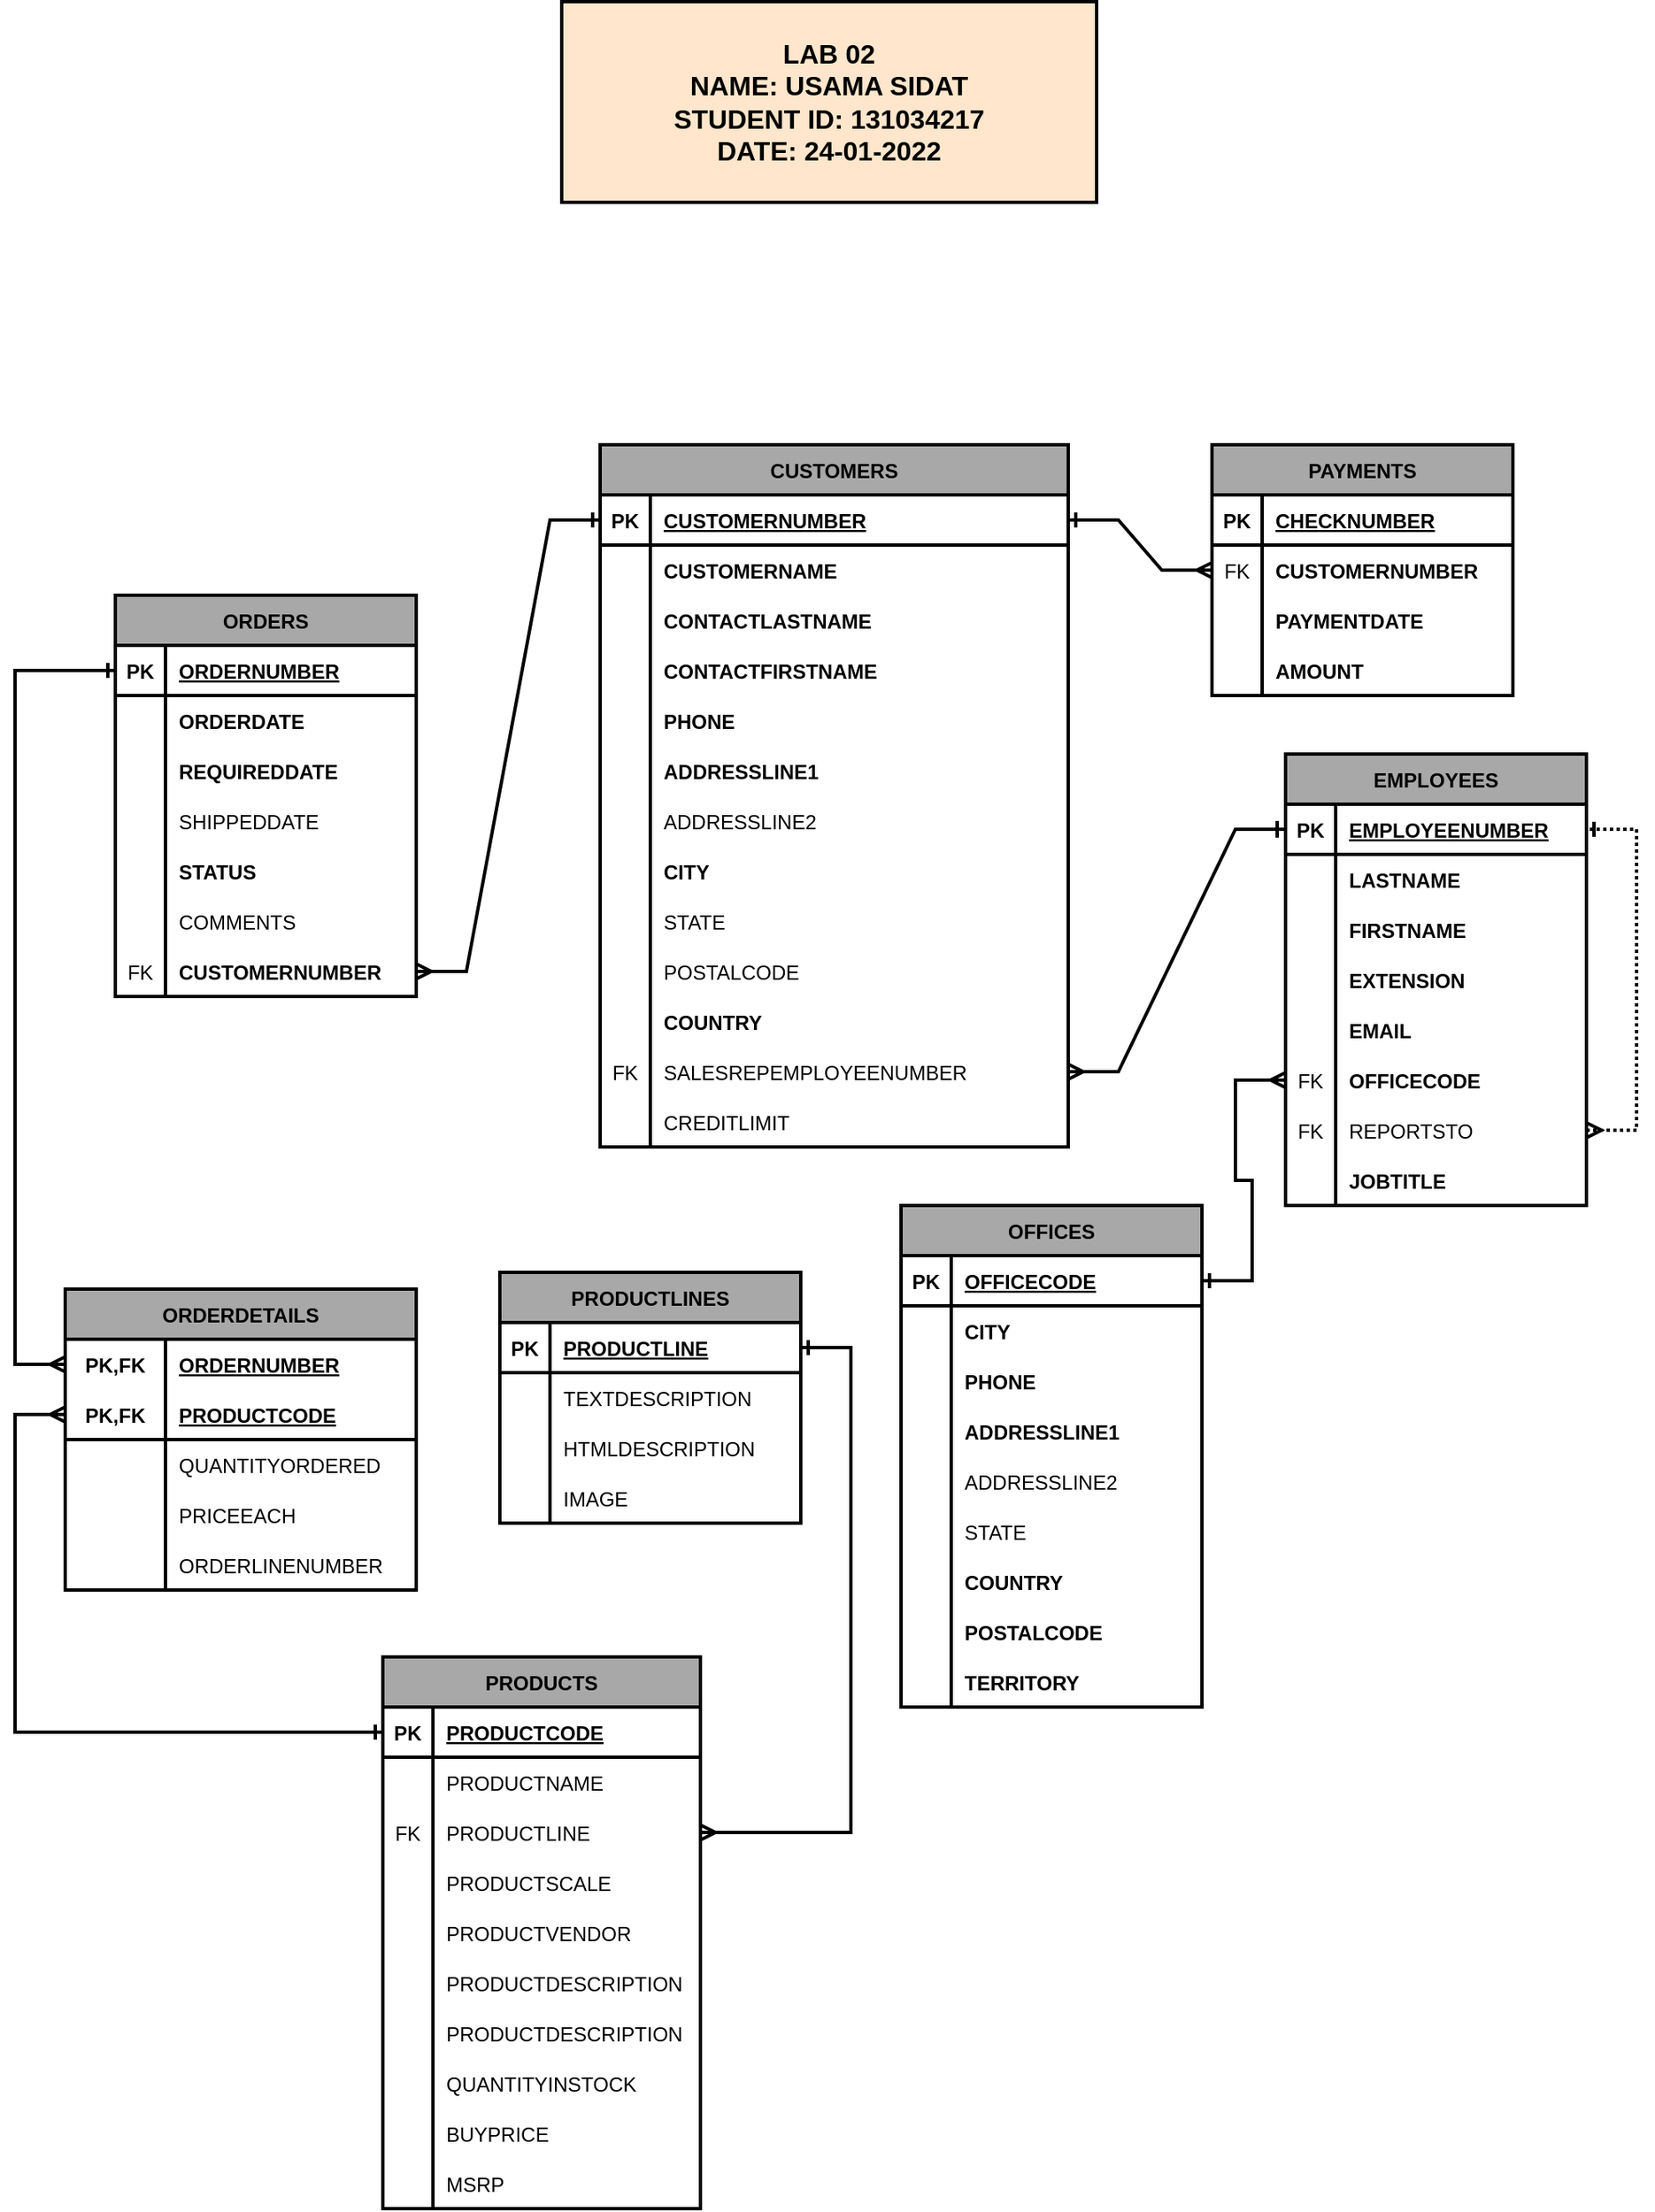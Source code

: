 <mxfile version="16.4.5" type="device"><diagram name="Page-1" id="e56a1550-8fbb-45ad-956c-1786394a9013"><mxGraphModel dx="2966" dy="1631" grid="1" gridSize="10" guides="1" tooltips="1" connect="1" arrows="1" fold="1" page="1" pageScale="1" pageWidth="1500" pageHeight="1700" background="none" math="0" shadow="0"><root><mxCell id="0"/><mxCell id="1" parent="0"/><mxCell id="aWNigjSXAfBfBhM_kPVN-1" value="CUSTOMERS" style="shape=table;startSize=30;container=1;collapsible=1;childLayout=tableLayout;fixedRows=1;rowLines=0;fontStyle=1;align=center;resizeLast=1;strokeWidth=2;fontSize=12;fillColor=#A8A8A8;" parent="1" vertex="1"><mxGeometry x="616" y="335" width="280" height="420" as="geometry"/></mxCell><mxCell id="aWNigjSXAfBfBhM_kPVN-2" value="" style="shape=tableRow;horizontal=0;startSize=0;swimlaneHead=0;swimlaneBody=0;fillColor=none;collapsible=0;dropTarget=0;points=[[0,0.5],[1,0.5]];portConstraint=eastwest;top=0;left=0;right=0;bottom=1;strokeWidth=2;" parent="aWNigjSXAfBfBhM_kPVN-1" vertex="1"><mxGeometry y="30" width="280" height="30" as="geometry"/></mxCell><mxCell id="aWNigjSXAfBfBhM_kPVN-3" value="PK" style="shape=partialRectangle;connectable=0;fillColor=none;top=0;left=0;bottom=0;right=0;fontStyle=1;overflow=hidden;strokeWidth=2;" parent="aWNigjSXAfBfBhM_kPVN-2" vertex="1"><mxGeometry width="30" height="30" as="geometry"><mxRectangle width="30" height="30" as="alternateBounds"/></mxGeometry></mxCell><mxCell id="aWNigjSXAfBfBhM_kPVN-4" value="CUSTOMERNUMBER" style="shape=partialRectangle;connectable=0;fillColor=none;top=0;left=0;bottom=0;right=0;align=left;spacingLeft=6;fontStyle=5;overflow=hidden;strokeWidth=2;" parent="aWNigjSXAfBfBhM_kPVN-2" vertex="1"><mxGeometry x="30" width="250" height="30" as="geometry"><mxRectangle width="250" height="30" as="alternateBounds"/></mxGeometry></mxCell><mxCell id="aWNigjSXAfBfBhM_kPVN-5" value="" style="shape=tableRow;horizontal=0;startSize=0;swimlaneHead=0;swimlaneBody=0;fillColor=none;collapsible=0;dropTarget=0;points=[[0,0.5],[1,0.5]];portConstraint=eastwest;top=0;left=0;right=0;bottom=0;strokeWidth=2;" parent="aWNigjSXAfBfBhM_kPVN-1" vertex="1"><mxGeometry y="60" width="280" height="30" as="geometry"/></mxCell><mxCell id="aWNigjSXAfBfBhM_kPVN-6" value="" style="shape=partialRectangle;connectable=0;fillColor=none;top=0;left=0;bottom=0;right=0;editable=1;overflow=hidden;strokeWidth=2;" parent="aWNigjSXAfBfBhM_kPVN-5" vertex="1"><mxGeometry width="30" height="30" as="geometry"><mxRectangle width="30" height="30" as="alternateBounds"/></mxGeometry></mxCell><mxCell id="aWNigjSXAfBfBhM_kPVN-7" value="CUSTOMERNAME" style="shape=partialRectangle;connectable=0;fillColor=none;top=0;left=0;bottom=0;right=0;align=left;spacingLeft=6;overflow=hidden;strokeWidth=2;fontStyle=1" parent="aWNigjSXAfBfBhM_kPVN-5" vertex="1"><mxGeometry x="30" width="250" height="30" as="geometry"><mxRectangle width="250" height="30" as="alternateBounds"/></mxGeometry></mxCell><mxCell id="aWNigjSXAfBfBhM_kPVN-8" value="" style="shape=tableRow;horizontal=0;startSize=0;swimlaneHead=0;swimlaneBody=0;fillColor=none;collapsible=0;dropTarget=0;points=[[0,0.5],[1,0.5]];portConstraint=eastwest;top=0;left=0;right=0;bottom=0;strokeWidth=2;" parent="aWNigjSXAfBfBhM_kPVN-1" vertex="1"><mxGeometry y="90" width="280" height="30" as="geometry"/></mxCell><mxCell id="aWNigjSXAfBfBhM_kPVN-9" value="" style="shape=partialRectangle;connectable=0;fillColor=none;top=0;left=0;bottom=0;right=0;editable=1;overflow=hidden;strokeWidth=2;" parent="aWNigjSXAfBfBhM_kPVN-8" vertex="1"><mxGeometry width="30" height="30" as="geometry"><mxRectangle width="30" height="30" as="alternateBounds"/></mxGeometry></mxCell><mxCell id="aWNigjSXAfBfBhM_kPVN-10" value="CONTACTLASTNAME" style="shape=partialRectangle;connectable=0;fillColor=none;top=0;left=0;bottom=0;right=0;align=left;spacingLeft=6;overflow=hidden;strokeWidth=2;fontStyle=1" parent="aWNigjSXAfBfBhM_kPVN-8" vertex="1"><mxGeometry x="30" width="250" height="30" as="geometry"><mxRectangle width="250" height="30" as="alternateBounds"/></mxGeometry></mxCell><mxCell id="aWNigjSXAfBfBhM_kPVN-11" value="" style="shape=tableRow;horizontal=0;startSize=0;swimlaneHead=0;swimlaneBody=0;fillColor=none;collapsible=0;dropTarget=0;points=[[0,0.5],[1,0.5]];portConstraint=eastwest;top=0;left=0;right=0;bottom=0;strokeWidth=2;" parent="aWNigjSXAfBfBhM_kPVN-1" vertex="1"><mxGeometry y="120" width="280" height="30" as="geometry"/></mxCell><mxCell id="aWNigjSXAfBfBhM_kPVN-12" value="" style="shape=partialRectangle;connectable=0;fillColor=none;top=0;left=0;bottom=0;right=0;editable=1;overflow=hidden;strokeWidth=2;" parent="aWNigjSXAfBfBhM_kPVN-11" vertex="1"><mxGeometry width="30" height="30" as="geometry"><mxRectangle width="30" height="30" as="alternateBounds"/></mxGeometry></mxCell><mxCell id="aWNigjSXAfBfBhM_kPVN-13" value="CONTACTFIRSTNAME" style="shape=partialRectangle;connectable=0;fillColor=none;top=0;left=0;bottom=0;right=0;align=left;spacingLeft=6;overflow=hidden;strokeWidth=2;fontStyle=1" parent="aWNigjSXAfBfBhM_kPVN-11" vertex="1"><mxGeometry x="30" width="250" height="30" as="geometry"><mxRectangle width="250" height="30" as="alternateBounds"/></mxGeometry></mxCell><mxCell id="aWNigjSXAfBfBhM_kPVN-17" value="" style="shape=tableRow;horizontal=0;startSize=0;swimlaneHead=0;swimlaneBody=0;fillColor=none;collapsible=0;dropTarget=0;points=[[0,0.5],[1,0.5]];portConstraint=eastwest;top=0;left=0;right=0;bottom=0;strokeWidth=2;" parent="aWNigjSXAfBfBhM_kPVN-1" vertex="1"><mxGeometry y="150" width="280" height="30" as="geometry"/></mxCell><mxCell id="aWNigjSXAfBfBhM_kPVN-18" value="" style="shape=partialRectangle;connectable=0;fillColor=none;top=0;left=0;bottom=0;right=0;editable=1;overflow=hidden;strokeWidth=2;" parent="aWNigjSXAfBfBhM_kPVN-17" vertex="1"><mxGeometry width="30" height="30" as="geometry"><mxRectangle width="30" height="30" as="alternateBounds"/></mxGeometry></mxCell><mxCell id="aWNigjSXAfBfBhM_kPVN-19" value="PHONE" style="shape=partialRectangle;connectable=0;fillColor=none;top=0;left=0;bottom=0;right=0;align=left;spacingLeft=6;overflow=hidden;strokeWidth=2;fontStyle=1" parent="aWNigjSXAfBfBhM_kPVN-17" vertex="1"><mxGeometry x="30" width="250" height="30" as="geometry"><mxRectangle width="250" height="30" as="alternateBounds"/></mxGeometry></mxCell><mxCell id="aWNigjSXAfBfBhM_kPVN-20" value="" style="shape=tableRow;horizontal=0;startSize=0;swimlaneHead=0;swimlaneBody=0;fillColor=none;collapsible=0;dropTarget=0;points=[[0,0.5],[1,0.5]];portConstraint=eastwest;top=0;left=0;right=0;bottom=0;strokeWidth=2;" parent="aWNigjSXAfBfBhM_kPVN-1" vertex="1"><mxGeometry y="180" width="280" height="30" as="geometry"/></mxCell><mxCell id="aWNigjSXAfBfBhM_kPVN-21" value="" style="shape=partialRectangle;connectable=0;fillColor=none;top=0;left=0;bottom=0;right=0;editable=1;overflow=hidden;strokeWidth=2;" parent="aWNigjSXAfBfBhM_kPVN-20" vertex="1"><mxGeometry width="30" height="30" as="geometry"><mxRectangle width="30" height="30" as="alternateBounds"/></mxGeometry></mxCell><mxCell id="aWNigjSXAfBfBhM_kPVN-22" value="ADDRESSLINE1" style="shape=partialRectangle;connectable=0;fillColor=none;top=0;left=0;bottom=0;right=0;align=left;spacingLeft=6;overflow=hidden;strokeWidth=2;fontStyle=1" parent="aWNigjSXAfBfBhM_kPVN-20" vertex="1"><mxGeometry x="30" width="250" height="30" as="geometry"><mxRectangle width="250" height="30" as="alternateBounds"/></mxGeometry></mxCell><mxCell id="aWNigjSXAfBfBhM_kPVN-23" value="" style="shape=tableRow;horizontal=0;startSize=0;swimlaneHead=0;swimlaneBody=0;fillColor=none;collapsible=0;dropTarget=0;points=[[0,0.5],[1,0.5]];portConstraint=eastwest;top=0;left=0;right=0;bottom=0;strokeWidth=2;" parent="aWNigjSXAfBfBhM_kPVN-1" vertex="1"><mxGeometry y="210" width="280" height="30" as="geometry"/></mxCell><mxCell id="aWNigjSXAfBfBhM_kPVN-24" value="" style="shape=partialRectangle;connectable=0;fillColor=none;top=0;left=0;bottom=0;right=0;editable=1;overflow=hidden;strokeWidth=2;" parent="aWNigjSXAfBfBhM_kPVN-23" vertex="1"><mxGeometry width="30" height="30" as="geometry"><mxRectangle width="30" height="30" as="alternateBounds"/></mxGeometry></mxCell><mxCell id="aWNigjSXAfBfBhM_kPVN-25" value="ADDRESSLINE2" style="shape=partialRectangle;connectable=0;fillColor=none;top=0;left=0;bottom=0;right=0;align=left;spacingLeft=6;overflow=hidden;strokeWidth=2;" parent="aWNigjSXAfBfBhM_kPVN-23" vertex="1"><mxGeometry x="30" width="250" height="30" as="geometry"><mxRectangle width="250" height="30" as="alternateBounds"/></mxGeometry></mxCell><mxCell id="aWNigjSXAfBfBhM_kPVN-26" value="" style="shape=tableRow;horizontal=0;startSize=0;swimlaneHead=0;swimlaneBody=0;fillColor=none;collapsible=0;dropTarget=0;points=[[0,0.5],[1,0.5]];portConstraint=eastwest;top=0;left=0;right=0;bottom=0;strokeWidth=2;" parent="aWNigjSXAfBfBhM_kPVN-1" vertex="1"><mxGeometry y="240" width="280" height="30" as="geometry"/></mxCell><mxCell id="aWNigjSXAfBfBhM_kPVN-27" value="" style="shape=partialRectangle;connectable=0;fillColor=none;top=0;left=0;bottom=0;right=0;editable=1;overflow=hidden;strokeWidth=2;" parent="aWNigjSXAfBfBhM_kPVN-26" vertex="1"><mxGeometry width="30" height="30" as="geometry"><mxRectangle width="30" height="30" as="alternateBounds"/></mxGeometry></mxCell><mxCell id="aWNigjSXAfBfBhM_kPVN-28" value="CITY" style="shape=partialRectangle;connectable=0;fillColor=none;top=0;left=0;bottom=0;right=0;align=left;spacingLeft=6;overflow=hidden;strokeWidth=2;fontStyle=1" parent="aWNigjSXAfBfBhM_kPVN-26" vertex="1"><mxGeometry x="30" width="250" height="30" as="geometry"><mxRectangle width="250" height="30" as="alternateBounds"/></mxGeometry></mxCell><mxCell id="aWNigjSXAfBfBhM_kPVN-29" value="" style="shape=tableRow;horizontal=0;startSize=0;swimlaneHead=0;swimlaneBody=0;fillColor=none;collapsible=0;dropTarget=0;points=[[0,0.5],[1,0.5]];portConstraint=eastwest;top=0;left=0;right=0;bottom=0;strokeWidth=2;" parent="aWNigjSXAfBfBhM_kPVN-1" vertex="1"><mxGeometry y="270" width="280" height="30" as="geometry"/></mxCell><mxCell id="aWNigjSXAfBfBhM_kPVN-30" value="" style="shape=partialRectangle;connectable=0;fillColor=none;top=0;left=0;bottom=0;right=0;editable=1;overflow=hidden;strokeWidth=2;" parent="aWNigjSXAfBfBhM_kPVN-29" vertex="1"><mxGeometry width="30" height="30" as="geometry"><mxRectangle width="30" height="30" as="alternateBounds"/></mxGeometry></mxCell><mxCell id="aWNigjSXAfBfBhM_kPVN-31" value="STATE" style="shape=partialRectangle;connectable=0;fillColor=none;top=0;left=0;bottom=0;right=0;align=left;spacingLeft=6;overflow=hidden;strokeWidth=2;" parent="aWNigjSXAfBfBhM_kPVN-29" vertex="1"><mxGeometry x="30" width="250" height="30" as="geometry"><mxRectangle width="250" height="30" as="alternateBounds"/></mxGeometry></mxCell><mxCell id="aWNigjSXAfBfBhM_kPVN-32" value="" style="shape=tableRow;horizontal=0;startSize=0;swimlaneHead=0;swimlaneBody=0;fillColor=none;collapsible=0;dropTarget=0;points=[[0,0.5],[1,0.5]];portConstraint=eastwest;top=0;left=0;right=0;bottom=0;strokeWidth=2;" parent="aWNigjSXAfBfBhM_kPVN-1" vertex="1"><mxGeometry y="300" width="280" height="30" as="geometry"/></mxCell><mxCell id="aWNigjSXAfBfBhM_kPVN-33" value="" style="shape=partialRectangle;connectable=0;fillColor=none;top=0;left=0;bottom=0;right=0;editable=1;overflow=hidden;strokeWidth=2;" parent="aWNigjSXAfBfBhM_kPVN-32" vertex="1"><mxGeometry width="30" height="30" as="geometry"><mxRectangle width="30" height="30" as="alternateBounds"/></mxGeometry></mxCell><mxCell id="aWNigjSXAfBfBhM_kPVN-34" value="POSTALCODE" style="shape=partialRectangle;connectable=0;fillColor=none;top=0;left=0;bottom=0;right=0;align=left;spacingLeft=6;overflow=hidden;strokeWidth=2;" parent="aWNigjSXAfBfBhM_kPVN-32" vertex="1"><mxGeometry x="30" width="250" height="30" as="geometry"><mxRectangle width="250" height="30" as="alternateBounds"/></mxGeometry></mxCell><mxCell id="aWNigjSXAfBfBhM_kPVN-35" value="" style="shape=tableRow;horizontal=0;startSize=0;swimlaneHead=0;swimlaneBody=0;fillColor=none;collapsible=0;dropTarget=0;points=[[0,0.5],[1,0.5]];portConstraint=eastwest;top=0;left=0;right=0;bottom=0;strokeWidth=2;" parent="aWNigjSXAfBfBhM_kPVN-1" vertex="1"><mxGeometry y="330" width="280" height="30" as="geometry"/></mxCell><mxCell id="aWNigjSXAfBfBhM_kPVN-36" value="" style="shape=partialRectangle;connectable=0;fillColor=none;top=0;left=0;bottom=0;right=0;editable=1;overflow=hidden;strokeWidth=2;" parent="aWNigjSXAfBfBhM_kPVN-35" vertex="1"><mxGeometry width="30" height="30" as="geometry"><mxRectangle width="30" height="30" as="alternateBounds"/></mxGeometry></mxCell><mxCell id="aWNigjSXAfBfBhM_kPVN-37" value="COUNTRY" style="shape=partialRectangle;connectable=0;fillColor=none;top=0;left=0;bottom=0;right=0;align=left;spacingLeft=6;overflow=hidden;strokeWidth=2;fontStyle=1" parent="aWNigjSXAfBfBhM_kPVN-35" vertex="1"><mxGeometry x="30" width="250" height="30" as="geometry"><mxRectangle width="250" height="30" as="alternateBounds"/></mxGeometry></mxCell><mxCell id="aWNigjSXAfBfBhM_kPVN-38" value="" style="shape=tableRow;horizontal=0;startSize=0;swimlaneHead=0;swimlaneBody=0;fillColor=none;collapsible=0;dropTarget=0;points=[[0,0.5],[1,0.5]];portConstraint=eastwest;top=0;left=0;right=0;bottom=0;strokeWidth=2;" parent="aWNigjSXAfBfBhM_kPVN-1" vertex="1"><mxGeometry y="360" width="280" height="30" as="geometry"/></mxCell><mxCell id="aWNigjSXAfBfBhM_kPVN-39" value="FK" style="shape=partialRectangle;connectable=0;fillColor=none;top=0;left=0;bottom=0;right=0;editable=1;overflow=hidden;strokeWidth=2;" parent="aWNigjSXAfBfBhM_kPVN-38" vertex="1"><mxGeometry width="30" height="30" as="geometry"><mxRectangle width="30" height="30" as="alternateBounds"/></mxGeometry></mxCell><mxCell id="aWNigjSXAfBfBhM_kPVN-40" value="SALESREPEMPLOYEENUMBER" style="shape=partialRectangle;connectable=0;fillColor=none;top=0;left=0;bottom=0;right=0;align=left;spacingLeft=6;overflow=hidden;strokeWidth=2;" parent="aWNigjSXAfBfBhM_kPVN-38" vertex="1"><mxGeometry x="30" width="250" height="30" as="geometry"><mxRectangle width="250" height="30" as="alternateBounds"/></mxGeometry></mxCell><mxCell id="aWNigjSXAfBfBhM_kPVN-41" value="" style="shape=tableRow;horizontal=0;startSize=0;swimlaneHead=0;swimlaneBody=0;fillColor=none;collapsible=0;dropTarget=0;points=[[0,0.5],[1,0.5]];portConstraint=eastwest;top=0;left=0;right=0;bottom=0;strokeWidth=2;" parent="aWNigjSXAfBfBhM_kPVN-1" vertex="1"><mxGeometry y="390" width="280" height="30" as="geometry"/></mxCell><mxCell id="aWNigjSXAfBfBhM_kPVN-42" value="" style="shape=partialRectangle;connectable=0;fillColor=none;top=0;left=0;bottom=0;right=0;editable=1;overflow=hidden;strokeWidth=2;" parent="aWNigjSXAfBfBhM_kPVN-41" vertex="1"><mxGeometry width="30" height="30" as="geometry"><mxRectangle width="30" height="30" as="alternateBounds"/></mxGeometry></mxCell><mxCell id="aWNigjSXAfBfBhM_kPVN-43" value="CREDITLIMIT" style="shape=partialRectangle;connectable=0;fillColor=none;top=0;left=0;bottom=0;right=0;align=left;spacingLeft=6;overflow=hidden;strokeWidth=2;" parent="aWNigjSXAfBfBhM_kPVN-41" vertex="1"><mxGeometry x="30" width="250" height="30" as="geometry"><mxRectangle width="250" height="30" as="alternateBounds"/></mxGeometry></mxCell><mxCell id="aWNigjSXAfBfBhM_kPVN-44" value="EMPLOYEES" style="shape=table;startSize=30;container=1;collapsible=1;childLayout=tableLayout;fixedRows=1;rowLines=0;fontStyle=1;align=center;resizeLast=1;strokeWidth=2;labelBackgroundColor=#A8A8A8;fillColor=#A8A8A8;" parent="1" vertex="1"><mxGeometry x="1026" y="520" width="180" height="270" as="geometry"/></mxCell><mxCell id="aWNigjSXAfBfBhM_kPVN-45" value="" style="shape=tableRow;horizontal=0;startSize=0;swimlaneHead=0;swimlaneBody=0;fillColor=none;collapsible=0;dropTarget=0;points=[[0,0.5],[1,0.5]];portConstraint=eastwest;top=0;left=0;right=0;bottom=1;strokeWidth=2;" parent="aWNigjSXAfBfBhM_kPVN-44" vertex="1"><mxGeometry y="30" width="180" height="30" as="geometry"/></mxCell><mxCell id="aWNigjSXAfBfBhM_kPVN-46" value="PK" style="shape=partialRectangle;connectable=0;fillColor=none;top=0;left=0;bottom=0;right=0;fontStyle=1;overflow=hidden;strokeWidth=2;" parent="aWNigjSXAfBfBhM_kPVN-45" vertex="1"><mxGeometry width="30" height="30" as="geometry"><mxRectangle width="30" height="30" as="alternateBounds"/></mxGeometry></mxCell><mxCell id="aWNigjSXAfBfBhM_kPVN-47" value="EMPLOYEENUMBER" style="shape=partialRectangle;connectable=0;fillColor=none;top=0;left=0;bottom=0;right=0;align=left;spacingLeft=6;fontStyle=5;overflow=hidden;strokeWidth=2;" parent="aWNigjSXAfBfBhM_kPVN-45" vertex="1"><mxGeometry x="30" width="150" height="30" as="geometry"><mxRectangle width="150" height="30" as="alternateBounds"/></mxGeometry></mxCell><mxCell id="aWNigjSXAfBfBhM_kPVN-48" value="" style="shape=tableRow;horizontal=0;startSize=0;swimlaneHead=0;swimlaneBody=0;fillColor=none;collapsible=0;dropTarget=0;points=[[0,0.5],[1,0.5]];portConstraint=eastwest;top=0;left=0;right=0;bottom=0;strokeWidth=2;" parent="aWNigjSXAfBfBhM_kPVN-44" vertex="1"><mxGeometry y="60" width="180" height="30" as="geometry"/></mxCell><mxCell id="aWNigjSXAfBfBhM_kPVN-49" value="" style="shape=partialRectangle;connectable=0;fillColor=none;top=0;left=0;bottom=0;right=0;editable=1;overflow=hidden;strokeWidth=2;" parent="aWNigjSXAfBfBhM_kPVN-48" vertex="1"><mxGeometry width="30" height="30" as="geometry"><mxRectangle width="30" height="30" as="alternateBounds"/></mxGeometry></mxCell><mxCell id="aWNigjSXAfBfBhM_kPVN-50" value="LASTNAME" style="shape=partialRectangle;connectable=0;fillColor=none;top=0;left=0;bottom=0;right=0;align=left;spacingLeft=6;overflow=hidden;strokeWidth=2;fontStyle=1" parent="aWNigjSXAfBfBhM_kPVN-48" vertex="1"><mxGeometry x="30" width="150" height="30" as="geometry"><mxRectangle width="150" height="30" as="alternateBounds"/></mxGeometry></mxCell><mxCell id="aWNigjSXAfBfBhM_kPVN-51" value="" style="shape=tableRow;horizontal=0;startSize=0;swimlaneHead=0;swimlaneBody=0;fillColor=none;collapsible=0;dropTarget=0;points=[[0,0.5],[1,0.5]];portConstraint=eastwest;top=0;left=0;right=0;bottom=0;strokeWidth=2;" parent="aWNigjSXAfBfBhM_kPVN-44" vertex="1"><mxGeometry y="90" width="180" height="30" as="geometry"/></mxCell><mxCell id="aWNigjSXAfBfBhM_kPVN-52" value="" style="shape=partialRectangle;connectable=0;fillColor=none;top=0;left=0;bottom=0;right=0;editable=1;overflow=hidden;strokeWidth=2;" parent="aWNigjSXAfBfBhM_kPVN-51" vertex="1"><mxGeometry width="30" height="30" as="geometry"><mxRectangle width="30" height="30" as="alternateBounds"/></mxGeometry></mxCell><mxCell id="aWNigjSXAfBfBhM_kPVN-53" value="FIRSTNAME" style="shape=partialRectangle;connectable=0;fillColor=none;top=0;left=0;bottom=0;right=0;align=left;spacingLeft=6;overflow=hidden;strokeWidth=2;fontStyle=1" parent="aWNigjSXAfBfBhM_kPVN-51" vertex="1"><mxGeometry x="30" width="150" height="30" as="geometry"><mxRectangle width="150" height="30" as="alternateBounds"/></mxGeometry></mxCell><mxCell id="aWNigjSXAfBfBhM_kPVN-54" value="" style="shape=tableRow;horizontal=0;startSize=0;swimlaneHead=0;swimlaneBody=0;fillColor=none;collapsible=0;dropTarget=0;points=[[0,0.5],[1,0.5]];portConstraint=eastwest;top=0;left=0;right=0;bottom=0;strokeWidth=2;" parent="aWNigjSXAfBfBhM_kPVN-44" vertex="1"><mxGeometry y="120" width="180" height="30" as="geometry"/></mxCell><mxCell id="aWNigjSXAfBfBhM_kPVN-55" value="" style="shape=partialRectangle;connectable=0;fillColor=none;top=0;left=0;bottom=0;right=0;editable=1;overflow=hidden;strokeWidth=2;" parent="aWNigjSXAfBfBhM_kPVN-54" vertex="1"><mxGeometry width="30" height="30" as="geometry"><mxRectangle width="30" height="30" as="alternateBounds"/></mxGeometry></mxCell><mxCell id="aWNigjSXAfBfBhM_kPVN-56" value="EXTENSION" style="shape=partialRectangle;connectable=0;fillColor=none;top=0;left=0;bottom=0;right=0;align=left;spacingLeft=6;overflow=hidden;strokeWidth=2;fontStyle=1" parent="aWNigjSXAfBfBhM_kPVN-54" vertex="1"><mxGeometry x="30" width="150" height="30" as="geometry"><mxRectangle width="150" height="30" as="alternateBounds"/></mxGeometry></mxCell><mxCell id="aWNigjSXAfBfBhM_kPVN-57" value="" style="shape=tableRow;horizontal=0;startSize=0;swimlaneHead=0;swimlaneBody=0;fillColor=none;collapsible=0;dropTarget=0;points=[[0,0.5],[1,0.5]];portConstraint=eastwest;top=0;left=0;right=0;bottom=0;strokeWidth=2;" parent="aWNigjSXAfBfBhM_kPVN-44" vertex="1"><mxGeometry y="150" width="180" height="30" as="geometry"/></mxCell><mxCell id="aWNigjSXAfBfBhM_kPVN-58" value="" style="shape=partialRectangle;connectable=0;fillColor=none;top=0;left=0;bottom=0;right=0;editable=1;overflow=hidden;strokeWidth=2;" parent="aWNigjSXAfBfBhM_kPVN-57" vertex="1"><mxGeometry width="30" height="30" as="geometry"><mxRectangle width="30" height="30" as="alternateBounds"/></mxGeometry></mxCell><mxCell id="aWNigjSXAfBfBhM_kPVN-59" value="EMAIL" style="shape=partialRectangle;connectable=0;fillColor=none;top=0;left=0;bottom=0;right=0;align=left;spacingLeft=6;overflow=hidden;strokeWidth=2;fontStyle=1" parent="aWNigjSXAfBfBhM_kPVN-57" vertex="1"><mxGeometry x="30" width="150" height="30" as="geometry"><mxRectangle width="150" height="30" as="alternateBounds"/></mxGeometry></mxCell><mxCell id="aWNigjSXAfBfBhM_kPVN-60" value="" style="shape=tableRow;horizontal=0;startSize=0;swimlaneHead=0;swimlaneBody=0;fillColor=none;collapsible=0;dropTarget=0;points=[[0,0.5],[1,0.5]];portConstraint=eastwest;top=0;left=0;right=0;bottom=0;strokeWidth=2;" parent="aWNigjSXAfBfBhM_kPVN-44" vertex="1"><mxGeometry y="180" width="180" height="30" as="geometry"/></mxCell><mxCell id="aWNigjSXAfBfBhM_kPVN-61" value="FK" style="shape=partialRectangle;connectable=0;fillColor=none;top=0;left=0;bottom=0;right=0;editable=1;overflow=hidden;strokeWidth=2;" parent="aWNigjSXAfBfBhM_kPVN-60" vertex="1"><mxGeometry width="30" height="30" as="geometry"><mxRectangle width="30" height="30" as="alternateBounds"/></mxGeometry></mxCell><mxCell id="aWNigjSXAfBfBhM_kPVN-62" value="OFFICECODE" style="shape=partialRectangle;connectable=0;fillColor=none;top=0;left=0;bottom=0;right=0;align=left;spacingLeft=6;overflow=hidden;strokeWidth=2;fontStyle=1" parent="aWNigjSXAfBfBhM_kPVN-60" vertex="1"><mxGeometry x="30" width="150" height="30" as="geometry"><mxRectangle width="150" height="30" as="alternateBounds"/></mxGeometry></mxCell><mxCell id="aWNigjSXAfBfBhM_kPVN-63" value="" style="shape=tableRow;horizontal=0;startSize=0;swimlaneHead=0;swimlaneBody=0;fillColor=none;collapsible=0;dropTarget=0;points=[[0,0.5],[1,0.5]];portConstraint=eastwest;top=0;left=0;right=0;bottom=0;strokeWidth=2;" parent="aWNigjSXAfBfBhM_kPVN-44" vertex="1"><mxGeometry y="210" width="180" height="30" as="geometry"/></mxCell><mxCell id="aWNigjSXAfBfBhM_kPVN-64" value="FK" style="shape=partialRectangle;connectable=0;fillColor=none;top=0;left=0;bottom=0;right=0;editable=1;overflow=hidden;strokeWidth=2;" parent="aWNigjSXAfBfBhM_kPVN-63" vertex="1"><mxGeometry width="30" height="30" as="geometry"><mxRectangle width="30" height="30" as="alternateBounds"/></mxGeometry></mxCell><mxCell id="aWNigjSXAfBfBhM_kPVN-65" value="REPORTSTO" style="shape=partialRectangle;connectable=0;fillColor=none;top=0;left=0;bottom=0;right=0;align=left;spacingLeft=6;overflow=hidden;strokeWidth=2;fontStyle=0" parent="aWNigjSXAfBfBhM_kPVN-63" vertex="1"><mxGeometry x="30" width="150" height="30" as="geometry"><mxRectangle width="150" height="30" as="alternateBounds"/></mxGeometry></mxCell><mxCell id="aWNigjSXAfBfBhM_kPVN-66" value="" style="shape=tableRow;horizontal=0;startSize=0;swimlaneHead=0;swimlaneBody=0;fillColor=none;collapsible=0;dropTarget=0;points=[[0,0.5],[1,0.5]];portConstraint=eastwest;top=0;left=0;right=0;bottom=0;strokeWidth=2;" parent="aWNigjSXAfBfBhM_kPVN-44" vertex="1"><mxGeometry y="240" width="180" height="30" as="geometry"/></mxCell><mxCell id="aWNigjSXAfBfBhM_kPVN-67" value="" style="shape=partialRectangle;connectable=0;fillColor=none;top=0;left=0;bottom=0;right=0;editable=1;overflow=hidden;strokeWidth=2;" parent="aWNigjSXAfBfBhM_kPVN-66" vertex="1"><mxGeometry width="30" height="30" as="geometry"><mxRectangle width="30" height="30" as="alternateBounds"/></mxGeometry></mxCell><mxCell id="aWNigjSXAfBfBhM_kPVN-68" value="JOBTITLE" style="shape=partialRectangle;connectable=0;fillColor=none;top=0;left=0;bottom=0;right=0;align=left;spacingLeft=6;overflow=hidden;strokeWidth=2;fontStyle=1" parent="aWNigjSXAfBfBhM_kPVN-66" vertex="1"><mxGeometry x="30" width="150" height="30" as="geometry"><mxRectangle width="150" height="30" as="alternateBounds"/></mxGeometry></mxCell><mxCell id="rw6UL917BejKIQB6xzPy-128" value="" style="edgeStyle=entityRelationEdgeStyle;fontSize=12;html=1;endArrow=ERone;startArrow=ERmany;rounded=0;strokeWidth=2;exitX=1;exitY=0.5;exitDx=0;exitDy=0;entryX=1;entryY=0.5;entryDx=0;entryDy=0;startFill=0;dashed=1;dashPattern=1 1;endFill=0;" parent="aWNigjSXAfBfBhM_kPVN-44" source="aWNigjSXAfBfBhM_kPVN-63" target="aWNigjSXAfBfBhM_kPVN-45" edge="1"><mxGeometry width="100" height="100" relative="1" as="geometry"><mxPoint x="-160" y="230" as="sourcePoint"/><mxPoint x="-60" y="130" as="targetPoint"/></mxGeometry></mxCell><mxCell id="aWNigjSXAfBfBhM_kPVN-72" value="" style="edgeStyle=entityRelationEdgeStyle;fontSize=12;html=1;endArrow=ERone;startArrow=ERmany;rounded=0;exitX=1;exitY=0.5;exitDx=0;exitDy=0;entryX=0;entryY=0.5;entryDx=0;entryDy=0;strokeWidth=2;endSize=7;endFill=0;" parent="1" source="aWNigjSXAfBfBhM_kPVN-38" target="aWNigjSXAfBfBhM_kPVN-45" edge="1"><mxGeometry width="100" height="100" relative="1" as="geometry"><mxPoint x="736" y="740" as="sourcePoint"/><mxPoint x="836" y="640" as="targetPoint"/></mxGeometry></mxCell><mxCell id="aWNigjSXAfBfBhM_kPVN-74" value="OFFICES" style="shape=table;startSize=30;container=1;collapsible=1;childLayout=tableLayout;fixedRows=1;rowLines=0;fontStyle=1;align=center;resizeLast=1;strokeWidth=2;labelBackgroundColor=#A8A8A8;fillColor=#A8A8A8;" parent="1" vertex="1"><mxGeometry x="796" y="790" width="180" height="300" as="geometry"/></mxCell><mxCell id="aWNigjSXAfBfBhM_kPVN-75" value="" style="shape=tableRow;horizontal=0;startSize=0;swimlaneHead=0;swimlaneBody=0;fillColor=none;collapsible=0;dropTarget=0;points=[[0,0.5],[1,0.5]];portConstraint=eastwest;top=0;left=0;right=0;bottom=1;strokeWidth=2;" parent="aWNigjSXAfBfBhM_kPVN-74" vertex="1"><mxGeometry y="30" width="180" height="30" as="geometry"/></mxCell><mxCell id="aWNigjSXAfBfBhM_kPVN-76" value="PK" style="shape=partialRectangle;connectable=0;fillColor=none;top=0;left=0;bottom=0;right=0;fontStyle=1;overflow=hidden;strokeWidth=2;" parent="aWNigjSXAfBfBhM_kPVN-75" vertex="1"><mxGeometry width="30" height="30" as="geometry"><mxRectangle width="30" height="30" as="alternateBounds"/></mxGeometry></mxCell><mxCell id="aWNigjSXAfBfBhM_kPVN-77" value="OFFICECODE" style="shape=partialRectangle;connectable=0;fillColor=none;top=0;left=0;bottom=0;right=0;align=left;spacingLeft=6;fontStyle=5;overflow=hidden;strokeWidth=2;" parent="aWNigjSXAfBfBhM_kPVN-75" vertex="1"><mxGeometry x="30" width="150" height="30" as="geometry"><mxRectangle width="150" height="30" as="alternateBounds"/></mxGeometry></mxCell><mxCell id="aWNigjSXAfBfBhM_kPVN-78" value="" style="shape=tableRow;horizontal=0;startSize=0;swimlaneHead=0;swimlaneBody=0;fillColor=none;collapsible=0;dropTarget=0;points=[[0,0.5],[1,0.5]];portConstraint=eastwest;top=0;left=0;right=0;bottom=0;strokeWidth=2;" parent="aWNigjSXAfBfBhM_kPVN-74" vertex="1"><mxGeometry y="60" width="180" height="30" as="geometry"/></mxCell><mxCell id="aWNigjSXAfBfBhM_kPVN-79" value="" style="shape=partialRectangle;connectable=0;fillColor=none;top=0;left=0;bottom=0;right=0;editable=1;overflow=hidden;strokeWidth=2;" parent="aWNigjSXAfBfBhM_kPVN-78" vertex="1"><mxGeometry width="30" height="30" as="geometry"><mxRectangle width="30" height="30" as="alternateBounds"/></mxGeometry></mxCell><mxCell id="aWNigjSXAfBfBhM_kPVN-80" value="CITY" style="shape=partialRectangle;connectable=0;fillColor=none;top=0;left=0;bottom=0;right=0;align=left;spacingLeft=6;overflow=hidden;strokeWidth=2;fontStyle=1" parent="aWNigjSXAfBfBhM_kPVN-78" vertex="1"><mxGeometry x="30" width="150" height="30" as="geometry"><mxRectangle width="150" height="30" as="alternateBounds"/></mxGeometry></mxCell><mxCell id="aWNigjSXAfBfBhM_kPVN-81" value="" style="shape=tableRow;horizontal=0;startSize=0;swimlaneHead=0;swimlaneBody=0;fillColor=none;collapsible=0;dropTarget=0;points=[[0,0.5],[1,0.5]];portConstraint=eastwest;top=0;left=0;right=0;bottom=0;strokeWidth=2;" parent="aWNigjSXAfBfBhM_kPVN-74" vertex="1"><mxGeometry y="90" width="180" height="30" as="geometry"/></mxCell><mxCell id="aWNigjSXAfBfBhM_kPVN-82" value="" style="shape=partialRectangle;connectable=0;fillColor=none;top=0;left=0;bottom=0;right=0;editable=1;overflow=hidden;strokeWidth=2;" parent="aWNigjSXAfBfBhM_kPVN-81" vertex="1"><mxGeometry width="30" height="30" as="geometry"><mxRectangle width="30" height="30" as="alternateBounds"/></mxGeometry></mxCell><mxCell id="aWNigjSXAfBfBhM_kPVN-83" value="PHONE" style="shape=partialRectangle;connectable=0;fillColor=none;top=0;left=0;bottom=0;right=0;align=left;spacingLeft=6;overflow=hidden;strokeWidth=2;fontStyle=1" parent="aWNigjSXAfBfBhM_kPVN-81" vertex="1"><mxGeometry x="30" width="150" height="30" as="geometry"><mxRectangle width="150" height="30" as="alternateBounds"/></mxGeometry></mxCell><mxCell id="aWNigjSXAfBfBhM_kPVN-84" value="" style="shape=tableRow;horizontal=0;startSize=0;swimlaneHead=0;swimlaneBody=0;fillColor=none;collapsible=0;dropTarget=0;points=[[0,0.5],[1,0.5]];portConstraint=eastwest;top=0;left=0;right=0;bottom=0;strokeWidth=2;" parent="aWNigjSXAfBfBhM_kPVN-74" vertex="1"><mxGeometry y="120" width="180" height="30" as="geometry"/></mxCell><mxCell id="aWNigjSXAfBfBhM_kPVN-85" value="" style="shape=partialRectangle;connectable=0;fillColor=none;top=0;left=0;bottom=0;right=0;editable=1;overflow=hidden;strokeWidth=2;" parent="aWNigjSXAfBfBhM_kPVN-84" vertex="1"><mxGeometry width="30" height="30" as="geometry"><mxRectangle width="30" height="30" as="alternateBounds"/></mxGeometry></mxCell><mxCell id="aWNigjSXAfBfBhM_kPVN-86" value="ADDRESSLINE1" style="shape=partialRectangle;connectable=0;fillColor=none;top=0;left=0;bottom=0;right=0;align=left;spacingLeft=6;overflow=hidden;strokeWidth=2;fontStyle=1" parent="aWNigjSXAfBfBhM_kPVN-84" vertex="1"><mxGeometry x="30" width="150" height="30" as="geometry"><mxRectangle width="150" height="30" as="alternateBounds"/></mxGeometry></mxCell><mxCell id="aWNigjSXAfBfBhM_kPVN-87" value="" style="shape=tableRow;horizontal=0;startSize=0;swimlaneHead=0;swimlaneBody=0;fillColor=none;collapsible=0;dropTarget=0;points=[[0,0.5],[1,0.5]];portConstraint=eastwest;top=0;left=0;right=0;bottom=0;strokeWidth=2;" parent="aWNigjSXAfBfBhM_kPVN-74" vertex="1"><mxGeometry y="150" width="180" height="30" as="geometry"/></mxCell><mxCell id="aWNigjSXAfBfBhM_kPVN-88" value="" style="shape=partialRectangle;connectable=0;fillColor=none;top=0;left=0;bottom=0;right=0;editable=1;overflow=hidden;strokeWidth=2;" parent="aWNigjSXAfBfBhM_kPVN-87" vertex="1"><mxGeometry width="30" height="30" as="geometry"><mxRectangle width="30" height="30" as="alternateBounds"/></mxGeometry></mxCell><mxCell id="aWNigjSXAfBfBhM_kPVN-89" value="ADDRESSLINE2" style="shape=partialRectangle;connectable=0;fillColor=none;top=0;left=0;bottom=0;right=0;align=left;spacingLeft=6;overflow=hidden;strokeWidth=2;" parent="aWNigjSXAfBfBhM_kPVN-87" vertex="1"><mxGeometry x="30" width="150" height="30" as="geometry"><mxRectangle width="150" height="30" as="alternateBounds"/></mxGeometry></mxCell><mxCell id="aWNigjSXAfBfBhM_kPVN-90" value="" style="shape=tableRow;horizontal=0;startSize=0;swimlaneHead=0;swimlaneBody=0;fillColor=none;collapsible=0;dropTarget=0;points=[[0,0.5],[1,0.5]];portConstraint=eastwest;top=0;left=0;right=0;bottom=0;strokeWidth=2;" parent="aWNigjSXAfBfBhM_kPVN-74" vertex="1"><mxGeometry y="180" width="180" height="30" as="geometry"/></mxCell><mxCell id="aWNigjSXAfBfBhM_kPVN-91" value="" style="shape=partialRectangle;connectable=0;fillColor=none;top=0;left=0;bottom=0;right=0;editable=1;overflow=hidden;strokeWidth=2;" parent="aWNigjSXAfBfBhM_kPVN-90" vertex="1"><mxGeometry width="30" height="30" as="geometry"><mxRectangle width="30" height="30" as="alternateBounds"/></mxGeometry></mxCell><mxCell id="aWNigjSXAfBfBhM_kPVN-92" value="STATE" style="shape=partialRectangle;connectable=0;fillColor=none;top=0;left=0;bottom=0;right=0;align=left;spacingLeft=6;overflow=hidden;strokeWidth=2;" parent="aWNigjSXAfBfBhM_kPVN-90" vertex="1"><mxGeometry x="30" width="150" height="30" as="geometry"><mxRectangle width="150" height="30" as="alternateBounds"/></mxGeometry></mxCell><mxCell id="aWNigjSXAfBfBhM_kPVN-93" value="" style="shape=tableRow;horizontal=0;startSize=0;swimlaneHead=0;swimlaneBody=0;fillColor=none;collapsible=0;dropTarget=0;points=[[0,0.5],[1,0.5]];portConstraint=eastwest;top=0;left=0;right=0;bottom=0;strokeWidth=2;" parent="aWNigjSXAfBfBhM_kPVN-74" vertex="1"><mxGeometry y="210" width="180" height="30" as="geometry"/></mxCell><mxCell id="aWNigjSXAfBfBhM_kPVN-94" value="" style="shape=partialRectangle;connectable=0;fillColor=none;top=0;left=0;bottom=0;right=0;editable=1;overflow=hidden;strokeWidth=2;" parent="aWNigjSXAfBfBhM_kPVN-93" vertex="1"><mxGeometry width="30" height="30" as="geometry"><mxRectangle width="30" height="30" as="alternateBounds"/></mxGeometry></mxCell><mxCell id="aWNigjSXAfBfBhM_kPVN-95" value="COUNTRY" style="shape=partialRectangle;connectable=0;fillColor=none;top=0;left=0;bottom=0;right=0;align=left;spacingLeft=6;overflow=hidden;strokeWidth=2;fontStyle=1" parent="aWNigjSXAfBfBhM_kPVN-93" vertex="1"><mxGeometry x="30" width="150" height="30" as="geometry"><mxRectangle width="150" height="30" as="alternateBounds"/></mxGeometry></mxCell><mxCell id="aWNigjSXAfBfBhM_kPVN-96" value="" style="shape=tableRow;horizontal=0;startSize=0;swimlaneHead=0;swimlaneBody=0;fillColor=none;collapsible=0;dropTarget=0;points=[[0,0.5],[1,0.5]];portConstraint=eastwest;top=0;left=0;right=0;bottom=0;strokeWidth=2;" parent="aWNigjSXAfBfBhM_kPVN-74" vertex="1"><mxGeometry y="240" width="180" height="30" as="geometry"/></mxCell><mxCell id="aWNigjSXAfBfBhM_kPVN-97" value="" style="shape=partialRectangle;connectable=0;fillColor=none;top=0;left=0;bottom=0;right=0;editable=1;overflow=hidden;strokeWidth=2;" parent="aWNigjSXAfBfBhM_kPVN-96" vertex="1"><mxGeometry width="30" height="30" as="geometry"><mxRectangle width="30" height="30" as="alternateBounds"/></mxGeometry></mxCell><mxCell id="aWNigjSXAfBfBhM_kPVN-98" value="POSTALCODE" style="shape=partialRectangle;connectable=0;fillColor=none;top=0;left=0;bottom=0;right=0;align=left;spacingLeft=6;overflow=hidden;strokeWidth=2;fontStyle=1" parent="aWNigjSXAfBfBhM_kPVN-96" vertex="1"><mxGeometry x="30" width="150" height="30" as="geometry"><mxRectangle width="150" height="30" as="alternateBounds"/></mxGeometry></mxCell><mxCell id="rw6UL917BejKIQB6xzPy-1" value="" style="shape=tableRow;horizontal=0;startSize=0;swimlaneHead=0;swimlaneBody=0;fillColor=none;collapsible=0;dropTarget=0;points=[[0,0.5],[1,0.5]];portConstraint=eastwest;top=0;left=0;right=0;bottom=0;strokeWidth=2;" parent="aWNigjSXAfBfBhM_kPVN-74" vertex="1"><mxGeometry y="270" width="180" height="30" as="geometry"/></mxCell><mxCell id="rw6UL917BejKIQB6xzPy-2" value="" style="shape=partialRectangle;connectable=0;fillColor=none;top=0;left=0;bottom=0;right=0;editable=1;overflow=hidden;strokeWidth=2;" parent="rw6UL917BejKIQB6xzPy-1" vertex="1"><mxGeometry width="30" height="30" as="geometry"><mxRectangle width="30" height="30" as="alternateBounds"/></mxGeometry></mxCell><mxCell id="rw6UL917BejKIQB6xzPy-3" value="TERRITORY" style="shape=partialRectangle;connectable=0;fillColor=none;top=0;left=0;bottom=0;right=0;align=left;spacingLeft=6;overflow=hidden;strokeWidth=2;fontStyle=1" parent="rw6UL917BejKIQB6xzPy-1" vertex="1"><mxGeometry x="30" width="150" height="30" as="geometry"><mxRectangle width="150" height="30" as="alternateBounds"/></mxGeometry></mxCell><mxCell id="rw6UL917BejKIQB6xzPy-4" value="" style="edgeStyle=entityRelationEdgeStyle;fontSize=12;html=1;endArrow=ERmany;startArrow=ERone;rounded=0;exitX=1;exitY=0.5;exitDx=0;exitDy=0;entryX=0;entryY=0.5;entryDx=0;entryDy=0;startFill=0;strokeWidth=2;" parent="1" source="aWNigjSXAfBfBhM_kPVN-75" target="aWNigjSXAfBfBhM_kPVN-60" edge="1"><mxGeometry width="100" height="100" relative="1" as="geometry"><mxPoint x="846" y="780" as="sourcePoint"/><mxPoint x="946" y="680" as="targetPoint"/></mxGeometry></mxCell><mxCell id="rw6UL917BejKIQB6xzPy-5" value="ORDERS" style="shape=table;startSize=30;container=1;collapsible=1;childLayout=tableLayout;fixedRows=1;rowLines=0;fontStyle=1;align=center;resizeLast=1;strokeWidth=2;fillColor=#A8A8A8;" parent="1" vertex="1"><mxGeometry x="326" y="425" width="180" height="240.0" as="geometry"/></mxCell><mxCell id="rw6UL917BejKIQB6xzPy-6" value="" style="shape=tableRow;horizontal=0;startSize=0;swimlaneHead=0;swimlaneBody=0;fillColor=none;collapsible=0;dropTarget=0;points=[[0,0.5],[1,0.5]];portConstraint=eastwest;top=0;left=0;right=0;bottom=1;strokeWidth=2;" parent="rw6UL917BejKIQB6xzPy-5" vertex="1"><mxGeometry y="30" width="180" height="30" as="geometry"/></mxCell><mxCell id="rw6UL917BejKIQB6xzPy-7" value="PK" style="shape=partialRectangle;connectable=0;fillColor=none;top=0;left=0;bottom=0;right=0;fontStyle=1;overflow=hidden;strokeWidth=2;" parent="rw6UL917BejKIQB6xzPy-6" vertex="1"><mxGeometry width="30" height="30" as="geometry"><mxRectangle width="30" height="30" as="alternateBounds"/></mxGeometry></mxCell><mxCell id="rw6UL917BejKIQB6xzPy-8" value="ORDERNUMBER" style="shape=partialRectangle;connectable=0;fillColor=none;top=0;left=0;bottom=0;right=0;align=left;spacingLeft=6;fontStyle=5;overflow=hidden;strokeWidth=2;" parent="rw6UL917BejKIQB6xzPy-6" vertex="1"><mxGeometry x="30" width="150" height="30" as="geometry"><mxRectangle width="150" height="30" as="alternateBounds"/></mxGeometry></mxCell><mxCell id="rw6UL917BejKIQB6xzPy-9" value="" style="shape=tableRow;horizontal=0;startSize=0;swimlaneHead=0;swimlaneBody=0;fillColor=none;collapsible=0;dropTarget=0;points=[[0,0.5],[1,0.5]];portConstraint=eastwest;top=0;left=0;right=0;bottom=0;strokeWidth=2;" parent="rw6UL917BejKIQB6xzPy-5" vertex="1"><mxGeometry y="60" width="180" height="30" as="geometry"/></mxCell><mxCell id="rw6UL917BejKIQB6xzPy-10" value="" style="shape=partialRectangle;connectable=0;fillColor=none;top=0;left=0;bottom=0;right=0;editable=1;overflow=hidden;strokeWidth=2;" parent="rw6UL917BejKIQB6xzPy-9" vertex="1"><mxGeometry width="30" height="30" as="geometry"><mxRectangle width="30" height="30" as="alternateBounds"/></mxGeometry></mxCell><mxCell id="rw6UL917BejKIQB6xzPy-11" value="ORDERDATE" style="shape=partialRectangle;connectable=0;fillColor=none;top=0;left=0;bottom=0;right=0;align=left;spacingLeft=6;overflow=hidden;strokeWidth=2;fontStyle=1" parent="rw6UL917BejKIQB6xzPy-9" vertex="1"><mxGeometry x="30" width="150" height="30" as="geometry"><mxRectangle width="150" height="30" as="alternateBounds"/></mxGeometry></mxCell><mxCell id="rw6UL917BejKIQB6xzPy-12" value="" style="shape=tableRow;horizontal=0;startSize=0;swimlaneHead=0;swimlaneBody=0;fillColor=none;collapsible=0;dropTarget=0;points=[[0,0.5],[1,0.5]];portConstraint=eastwest;top=0;left=0;right=0;bottom=0;strokeWidth=2;" parent="rw6UL917BejKIQB6xzPy-5" vertex="1"><mxGeometry y="90" width="180" height="30" as="geometry"/></mxCell><mxCell id="rw6UL917BejKIQB6xzPy-13" value="" style="shape=partialRectangle;connectable=0;fillColor=none;top=0;left=0;bottom=0;right=0;editable=1;overflow=hidden;strokeWidth=2;" parent="rw6UL917BejKIQB6xzPy-12" vertex="1"><mxGeometry width="30" height="30" as="geometry"><mxRectangle width="30" height="30" as="alternateBounds"/></mxGeometry></mxCell><mxCell id="rw6UL917BejKIQB6xzPy-14" value="REQUIREDDATE" style="shape=partialRectangle;connectable=0;fillColor=none;top=0;left=0;bottom=0;right=0;align=left;spacingLeft=6;overflow=hidden;strokeWidth=2;fontStyle=1" parent="rw6UL917BejKIQB6xzPy-12" vertex="1"><mxGeometry x="30" width="150" height="30" as="geometry"><mxRectangle width="150" height="30" as="alternateBounds"/></mxGeometry></mxCell><mxCell id="rw6UL917BejKIQB6xzPy-15" value="" style="shape=tableRow;horizontal=0;startSize=0;swimlaneHead=0;swimlaneBody=0;fillColor=none;collapsible=0;dropTarget=0;points=[[0,0.5],[1,0.5]];portConstraint=eastwest;top=0;left=0;right=0;bottom=0;strokeWidth=2;" parent="rw6UL917BejKIQB6xzPy-5" vertex="1"><mxGeometry y="120" width="180" height="30" as="geometry"/></mxCell><mxCell id="rw6UL917BejKIQB6xzPy-16" value="" style="shape=partialRectangle;connectable=0;fillColor=none;top=0;left=0;bottom=0;right=0;editable=1;overflow=hidden;strokeWidth=2;" parent="rw6UL917BejKIQB6xzPy-15" vertex="1"><mxGeometry width="30" height="30" as="geometry"><mxRectangle width="30" height="30" as="alternateBounds"/></mxGeometry></mxCell><mxCell id="rw6UL917BejKIQB6xzPy-17" value="SHIPPEDDATE" style="shape=partialRectangle;connectable=0;fillColor=none;top=0;left=0;bottom=0;right=0;align=left;spacingLeft=6;overflow=hidden;strokeWidth=2;" parent="rw6UL917BejKIQB6xzPy-15" vertex="1"><mxGeometry x="30" width="150" height="30" as="geometry"><mxRectangle width="150" height="30" as="alternateBounds"/></mxGeometry></mxCell><mxCell id="rw6UL917BejKIQB6xzPy-21" value="" style="shape=tableRow;horizontal=0;startSize=0;swimlaneHead=0;swimlaneBody=0;fillColor=none;collapsible=0;dropTarget=0;points=[[0,0.5],[1,0.5]];portConstraint=eastwest;top=0;left=0;right=0;bottom=0;strokeWidth=2;" parent="rw6UL917BejKIQB6xzPy-5" vertex="1"><mxGeometry y="150" width="180" height="30" as="geometry"/></mxCell><mxCell id="rw6UL917BejKIQB6xzPy-22" value="" style="shape=partialRectangle;connectable=0;fillColor=none;top=0;left=0;bottom=0;right=0;editable=1;overflow=hidden;strokeWidth=2;" parent="rw6UL917BejKIQB6xzPy-21" vertex="1"><mxGeometry width="30" height="30" as="geometry"><mxRectangle width="30" height="30" as="alternateBounds"/></mxGeometry></mxCell><mxCell id="rw6UL917BejKIQB6xzPy-23" value="STATUS" style="shape=partialRectangle;connectable=0;fillColor=none;top=0;left=0;bottom=0;right=0;align=left;spacingLeft=6;overflow=hidden;strokeWidth=2;fontStyle=1" parent="rw6UL917BejKIQB6xzPy-21" vertex="1"><mxGeometry x="30" width="150" height="30" as="geometry"><mxRectangle width="150" height="30" as="alternateBounds"/></mxGeometry></mxCell><mxCell id="rw6UL917BejKIQB6xzPy-53" value="" style="shape=tableRow;horizontal=0;startSize=0;swimlaneHead=0;swimlaneBody=0;fillColor=none;collapsible=0;dropTarget=0;points=[[0,0.5],[1,0.5]];portConstraint=eastwest;top=0;left=0;right=0;bottom=0;strokeWidth=2;" parent="rw6UL917BejKIQB6xzPy-5" vertex="1"><mxGeometry y="180" width="180" height="30" as="geometry"/></mxCell><mxCell id="rw6UL917BejKIQB6xzPy-54" value="" style="shape=partialRectangle;connectable=0;fillColor=none;top=0;left=0;bottom=0;right=0;editable=1;overflow=hidden;strokeWidth=2;" parent="rw6UL917BejKIQB6xzPy-53" vertex="1"><mxGeometry width="30" height="30" as="geometry"><mxRectangle width="30" height="30" as="alternateBounds"/></mxGeometry></mxCell><mxCell id="rw6UL917BejKIQB6xzPy-55" value="COMMENTS" style="shape=partialRectangle;connectable=0;fillColor=none;top=0;left=0;bottom=0;right=0;align=left;spacingLeft=6;overflow=hidden;strokeWidth=2;" parent="rw6UL917BejKIQB6xzPy-53" vertex="1"><mxGeometry x="30" width="150" height="30" as="geometry"><mxRectangle width="150" height="30" as="alternateBounds"/></mxGeometry></mxCell><mxCell id="rw6UL917BejKIQB6xzPy-56" value="" style="shape=tableRow;horizontal=0;startSize=0;swimlaneHead=0;swimlaneBody=0;fillColor=none;collapsible=0;dropTarget=0;points=[[0,0.5],[1,0.5]];portConstraint=eastwest;top=0;left=0;right=0;bottom=0;strokeWidth=2;" parent="rw6UL917BejKIQB6xzPy-5" vertex="1"><mxGeometry y="210" width="180" height="30" as="geometry"/></mxCell><mxCell id="rw6UL917BejKIQB6xzPy-57" value="FK" style="shape=partialRectangle;connectable=0;fillColor=none;top=0;left=0;bottom=0;right=0;editable=1;overflow=hidden;strokeWidth=2;" parent="rw6UL917BejKIQB6xzPy-56" vertex="1"><mxGeometry width="30" height="30" as="geometry"><mxRectangle width="30" height="30" as="alternateBounds"/></mxGeometry></mxCell><mxCell id="rw6UL917BejKIQB6xzPy-58" value="CUSTOMERNUMBER" style="shape=partialRectangle;connectable=0;fillColor=none;top=0;left=0;bottom=0;right=0;align=left;spacingLeft=6;overflow=hidden;strokeWidth=2;fontStyle=1" parent="rw6UL917BejKIQB6xzPy-56" vertex="1"><mxGeometry x="30" width="150" height="30" as="geometry"><mxRectangle width="150" height="30" as="alternateBounds"/></mxGeometry></mxCell><mxCell id="rw6UL917BejKIQB6xzPy-24" value="ORDERDETAILS" style="shape=table;startSize=30;container=1;collapsible=1;childLayout=tableLayout;fixedRows=1;rowLines=0;fontStyle=1;align=center;resizeLast=1;strokeWidth=2;fillColor=#A8A8A8;" parent="1" vertex="1"><mxGeometry x="296" y="840" width="210" height="180" as="geometry"/></mxCell><mxCell id="rw6UL917BejKIQB6xzPy-25" value="" style="shape=tableRow;horizontal=0;startSize=0;swimlaneHead=0;swimlaneBody=0;fillColor=none;collapsible=0;dropTarget=0;points=[[0,0.5],[1,0.5]];portConstraint=eastwest;top=0;left=0;right=0;bottom=0;strokeWidth=2;" parent="rw6UL917BejKIQB6xzPy-24" vertex="1"><mxGeometry y="30" width="210" height="30" as="geometry"/></mxCell><mxCell id="rw6UL917BejKIQB6xzPy-26" value="PK,FK" style="shape=partialRectangle;connectable=0;fillColor=none;top=0;left=0;bottom=0;right=0;fontStyle=1;overflow=hidden;strokeWidth=2;" parent="rw6UL917BejKIQB6xzPy-25" vertex="1"><mxGeometry width="60" height="30" as="geometry"><mxRectangle width="60" height="30" as="alternateBounds"/></mxGeometry></mxCell><mxCell id="rw6UL917BejKIQB6xzPy-27" value="ORDERNUMBER" style="shape=partialRectangle;connectable=0;fillColor=none;top=0;left=0;bottom=0;right=0;align=left;spacingLeft=6;fontStyle=5;overflow=hidden;strokeWidth=2;" parent="rw6UL917BejKIQB6xzPy-25" vertex="1"><mxGeometry x="60" width="150" height="30" as="geometry"><mxRectangle width="150" height="30" as="alternateBounds"/></mxGeometry></mxCell><mxCell id="rw6UL917BejKIQB6xzPy-28" value="" style="shape=tableRow;horizontal=0;startSize=0;swimlaneHead=0;swimlaneBody=0;fillColor=none;collapsible=0;dropTarget=0;points=[[0,0.5],[1,0.5]];portConstraint=eastwest;top=0;left=0;right=0;bottom=1;strokeWidth=2;" parent="rw6UL917BejKIQB6xzPy-24" vertex="1"><mxGeometry y="60" width="210" height="30" as="geometry"/></mxCell><mxCell id="rw6UL917BejKIQB6xzPy-29" value="PK,FK" style="shape=partialRectangle;connectable=0;fillColor=none;top=0;left=0;bottom=0;right=0;fontStyle=1;overflow=hidden;strokeWidth=2;" parent="rw6UL917BejKIQB6xzPy-28" vertex="1"><mxGeometry width="60" height="30" as="geometry"><mxRectangle width="60" height="30" as="alternateBounds"/></mxGeometry></mxCell><mxCell id="rw6UL917BejKIQB6xzPy-30" value="PRODUCTCODE" style="shape=partialRectangle;connectable=0;fillColor=none;top=0;left=0;bottom=0;right=0;align=left;spacingLeft=6;fontStyle=5;overflow=hidden;strokeWidth=2;" parent="rw6UL917BejKIQB6xzPy-28" vertex="1"><mxGeometry x="60" width="150" height="30" as="geometry"><mxRectangle width="150" height="30" as="alternateBounds"/></mxGeometry></mxCell><mxCell id="rw6UL917BejKIQB6xzPy-31" value="" style="shape=tableRow;horizontal=0;startSize=0;swimlaneHead=0;swimlaneBody=0;fillColor=none;collapsible=0;dropTarget=0;points=[[0,0.5],[1,0.5]];portConstraint=eastwest;top=0;left=0;right=0;bottom=0;strokeWidth=2;" parent="rw6UL917BejKIQB6xzPy-24" vertex="1"><mxGeometry y="90" width="210" height="30" as="geometry"/></mxCell><mxCell id="rw6UL917BejKIQB6xzPy-32" value="" style="shape=partialRectangle;connectable=0;fillColor=none;top=0;left=0;bottom=0;right=0;editable=1;overflow=hidden;strokeWidth=2;" parent="rw6UL917BejKIQB6xzPy-31" vertex="1"><mxGeometry width="60" height="30" as="geometry"><mxRectangle width="60" height="30" as="alternateBounds"/></mxGeometry></mxCell><mxCell id="rw6UL917BejKIQB6xzPy-33" value="QUANTITYORDERED" style="shape=partialRectangle;connectable=0;fillColor=none;top=0;left=0;bottom=0;right=0;align=left;spacingLeft=6;overflow=hidden;strokeWidth=2;" parent="rw6UL917BejKIQB6xzPy-31" vertex="1"><mxGeometry x="60" width="150" height="30" as="geometry"><mxRectangle width="150" height="30" as="alternateBounds"/></mxGeometry></mxCell><mxCell id="rw6UL917BejKIQB6xzPy-34" value="" style="shape=tableRow;horizontal=0;startSize=0;swimlaneHead=0;swimlaneBody=0;fillColor=none;collapsible=0;dropTarget=0;points=[[0,0.5],[1,0.5]];portConstraint=eastwest;top=0;left=0;right=0;bottom=0;strokeWidth=2;" parent="rw6UL917BejKIQB6xzPy-24" vertex="1"><mxGeometry y="120" width="210" height="30" as="geometry"/></mxCell><mxCell id="rw6UL917BejKIQB6xzPy-35" value="" style="shape=partialRectangle;connectable=0;fillColor=none;top=0;left=0;bottom=0;right=0;editable=1;overflow=hidden;strokeWidth=2;" parent="rw6UL917BejKIQB6xzPy-34" vertex="1"><mxGeometry width="60" height="30" as="geometry"><mxRectangle width="60" height="30" as="alternateBounds"/></mxGeometry></mxCell><mxCell id="rw6UL917BejKIQB6xzPy-36" value="PRICEEACH" style="shape=partialRectangle;connectable=0;fillColor=none;top=0;left=0;bottom=0;right=0;align=left;spacingLeft=6;overflow=hidden;strokeWidth=2;" parent="rw6UL917BejKIQB6xzPy-34" vertex="1"><mxGeometry x="60" width="150" height="30" as="geometry"><mxRectangle width="150" height="30" as="alternateBounds"/></mxGeometry></mxCell><mxCell id="rw6UL917BejKIQB6xzPy-37" value="" style="shape=tableRow;horizontal=0;startSize=0;swimlaneHead=0;swimlaneBody=0;fillColor=none;collapsible=0;dropTarget=0;points=[[0,0.5],[1,0.5]];portConstraint=eastwest;top=0;left=0;right=0;bottom=0;strokeWidth=2;" parent="rw6UL917BejKIQB6xzPy-24" vertex="1"><mxGeometry y="150" width="210" height="30" as="geometry"/></mxCell><mxCell id="rw6UL917BejKIQB6xzPy-38" value="" style="shape=partialRectangle;connectable=0;fillColor=none;top=0;left=0;bottom=0;right=0;editable=1;overflow=hidden;strokeWidth=2;" parent="rw6UL917BejKIQB6xzPy-37" vertex="1"><mxGeometry width="60" height="30" as="geometry"><mxRectangle width="60" height="30" as="alternateBounds"/></mxGeometry></mxCell><mxCell id="rw6UL917BejKIQB6xzPy-39" value="ORDERLINENUMBER" style="shape=partialRectangle;connectable=0;fillColor=none;top=0;left=0;bottom=0;right=0;align=left;spacingLeft=6;overflow=hidden;strokeWidth=2;" parent="rw6UL917BejKIQB6xzPy-37" vertex="1"><mxGeometry x="60" width="150" height="30" as="geometry"><mxRectangle width="150" height="30" as="alternateBounds"/></mxGeometry></mxCell><mxCell id="rw6UL917BejKIQB6xzPy-63" value="" style="edgeStyle=entityRelationEdgeStyle;fontSize=12;html=1;endArrow=ERone;startArrow=ERmany;rounded=0;strokeWidth=2;entryX=0;entryY=0.5;entryDx=0;entryDy=0;exitX=1;exitY=0.5;exitDx=0;exitDy=0;endFill=0;" parent="1" source="rw6UL917BejKIQB6xzPy-56" target="aWNigjSXAfBfBhM_kPVN-2" edge="1"><mxGeometry width="100" height="100" relative="1" as="geometry"><mxPoint x="506" y="1010" as="sourcePoint"/><mxPoint x="836" y="630" as="targetPoint"/></mxGeometry></mxCell><mxCell id="rw6UL917BejKIQB6xzPy-80" value="" style="edgeStyle=orthogonalEdgeStyle;fontSize=12;html=1;endArrow=ERone;startArrow=ERmany;rounded=0;strokeWidth=2;entryX=0;entryY=0.5;entryDx=0;entryDy=0;exitX=0;exitY=0.5;exitDx=0;exitDy=0;endFill=0;" parent="1" source="rw6UL917BejKIQB6xzPy-25" target="rw6UL917BejKIQB6xzPy-6" edge="1"><mxGeometry width="100" height="100" relative="1" as="geometry"><mxPoint x="446" y="640" as="sourcePoint"/><mxPoint x="546" y="540" as="targetPoint"/><Array as="points"><mxPoint x="266" y="885"/><mxPoint x="266" y="470"/></Array></mxGeometry></mxCell><mxCell id="rw6UL917BejKIQB6xzPy-81" value="" style="edgeStyle=entityRelationEdgeStyle;fontSize=12;html=1;endArrow=ERmany;startArrow=ERone;rounded=0;strokeWidth=2;exitX=1;exitY=0.5;exitDx=0;exitDy=0;startFill=0;entryX=0;entryY=0.5;entryDx=0;entryDy=0;" parent="1" source="aWNigjSXAfBfBhM_kPVN-2" target="_eNiWml84gc06rbkDgkX-5" edge="1"><mxGeometry width="100" height="100" relative="1" as="geometry"><mxPoint x="666" y="560" as="sourcePoint"/><mxPoint x="962" y="365" as="targetPoint"/></mxGeometry></mxCell><mxCell id="rw6UL917BejKIQB6xzPy-82" value="PRODUCTLINES" style="shape=table;startSize=30;container=1;collapsible=1;childLayout=tableLayout;fixedRows=1;rowLines=0;fontStyle=1;align=center;resizeLast=1;fontSize=12;strokeWidth=2;fillColor=#A8A8A8;" parent="1" vertex="1"><mxGeometry x="556" y="830" width="180" height="150" as="geometry"/></mxCell><mxCell id="rw6UL917BejKIQB6xzPy-83" value="" style="shape=tableRow;horizontal=0;startSize=0;swimlaneHead=0;swimlaneBody=0;fillColor=none;collapsible=0;dropTarget=0;points=[[0,0.5],[1,0.5]];portConstraint=eastwest;top=0;left=0;right=0;bottom=1;fontSize=12;strokeWidth=2;" parent="rw6UL917BejKIQB6xzPy-82" vertex="1"><mxGeometry y="30" width="180" height="30" as="geometry"/></mxCell><mxCell id="rw6UL917BejKIQB6xzPy-84" value="PK" style="shape=partialRectangle;connectable=0;fillColor=none;top=0;left=0;bottom=0;right=0;fontStyle=1;overflow=hidden;fontSize=12;strokeWidth=2;" parent="rw6UL917BejKIQB6xzPy-83" vertex="1"><mxGeometry width="30" height="30" as="geometry"><mxRectangle width="30" height="30" as="alternateBounds"/></mxGeometry></mxCell><mxCell id="rw6UL917BejKIQB6xzPy-85" value="PRODUCTLINE" style="shape=partialRectangle;connectable=0;fillColor=none;top=0;left=0;bottom=0;right=0;align=left;spacingLeft=6;fontStyle=5;overflow=hidden;fontSize=12;strokeWidth=2;" parent="rw6UL917BejKIQB6xzPy-83" vertex="1"><mxGeometry x="30" width="150" height="30" as="geometry"><mxRectangle width="150" height="30" as="alternateBounds"/></mxGeometry></mxCell><mxCell id="rw6UL917BejKIQB6xzPy-86" value="" style="shape=tableRow;horizontal=0;startSize=0;swimlaneHead=0;swimlaneBody=0;fillColor=none;collapsible=0;dropTarget=0;points=[[0,0.5],[1,0.5]];portConstraint=eastwest;top=0;left=0;right=0;bottom=0;fontSize=12;strokeWidth=2;" parent="rw6UL917BejKIQB6xzPy-82" vertex="1"><mxGeometry y="60" width="180" height="30" as="geometry"/></mxCell><mxCell id="rw6UL917BejKIQB6xzPy-87" value="" style="shape=partialRectangle;connectable=0;fillColor=none;top=0;left=0;bottom=0;right=0;editable=1;overflow=hidden;fontSize=12;strokeWidth=2;" parent="rw6UL917BejKIQB6xzPy-86" vertex="1"><mxGeometry width="30" height="30" as="geometry"><mxRectangle width="30" height="30" as="alternateBounds"/></mxGeometry></mxCell><mxCell id="rw6UL917BejKIQB6xzPy-88" value="TEXTDESCRIPTION" style="shape=partialRectangle;connectable=0;fillColor=none;top=0;left=0;bottom=0;right=0;align=left;spacingLeft=6;overflow=hidden;fontSize=12;strokeWidth=2;" parent="rw6UL917BejKIQB6xzPy-86" vertex="1"><mxGeometry x="30" width="150" height="30" as="geometry"><mxRectangle width="150" height="30" as="alternateBounds"/></mxGeometry></mxCell><mxCell id="rw6UL917BejKIQB6xzPy-89" value="" style="shape=tableRow;horizontal=0;startSize=0;swimlaneHead=0;swimlaneBody=0;fillColor=none;collapsible=0;dropTarget=0;points=[[0,0.5],[1,0.5]];portConstraint=eastwest;top=0;left=0;right=0;bottom=0;fontSize=12;strokeWidth=2;" parent="rw6UL917BejKIQB6xzPy-82" vertex="1"><mxGeometry y="90" width="180" height="30" as="geometry"/></mxCell><mxCell id="rw6UL917BejKIQB6xzPy-90" value="" style="shape=partialRectangle;connectable=0;fillColor=none;top=0;left=0;bottom=0;right=0;editable=1;overflow=hidden;fontSize=12;strokeWidth=2;" parent="rw6UL917BejKIQB6xzPy-89" vertex="1"><mxGeometry width="30" height="30" as="geometry"><mxRectangle width="30" height="30" as="alternateBounds"/></mxGeometry></mxCell><mxCell id="rw6UL917BejKIQB6xzPy-91" value="HTMLDESCRIPTION" style="shape=partialRectangle;connectable=0;fillColor=none;top=0;left=0;bottom=0;right=0;align=left;spacingLeft=6;overflow=hidden;fontSize=12;strokeWidth=2;" parent="rw6UL917BejKIQB6xzPy-89" vertex="1"><mxGeometry x="30" width="150" height="30" as="geometry"><mxRectangle width="150" height="30" as="alternateBounds"/></mxGeometry></mxCell><mxCell id="rw6UL917BejKIQB6xzPy-92" value="" style="shape=tableRow;horizontal=0;startSize=0;swimlaneHead=0;swimlaneBody=0;fillColor=none;collapsible=0;dropTarget=0;points=[[0,0.5],[1,0.5]];portConstraint=eastwest;top=0;left=0;right=0;bottom=0;fontSize=12;strokeWidth=2;" parent="rw6UL917BejKIQB6xzPy-82" vertex="1"><mxGeometry y="120" width="180" height="30" as="geometry"/></mxCell><mxCell id="rw6UL917BejKIQB6xzPy-93" value="" style="shape=partialRectangle;connectable=0;fillColor=none;top=0;left=0;bottom=0;right=0;editable=1;overflow=hidden;fontSize=12;strokeWidth=2;" parent="rw6UL917BejKIQB6xzPy-92" vertex="1"><mxGeometry width="30" height="30" as="geometry"><mxRectangle width="30" height="30" as="alternateBounds"/></mxGeometry></mxCell><mxCell id="rw6UL917BejKIQB6xzPy-94" value="IMAGE" style="shape=partialRectangle;connectable=0;fillColor=none;top=0;left=0;bottom=0;right=0;align=left;spacingLeft=6;overflow=hidden;fontSize=12;strokeWidth=2;" parent="rw6UL917BejKIQB6xzPy-92" vertex="1"><mxGeometry x="30" width="150" height="30" as="geometry"><mxRectangle width="150" height="30" as="alternateBounds"/></mxGeometry></mxCell><mxCell id="rw6UL917BejKIQB6xzPy-95" value="PRODUCTS" style="shape=table;startSize=30;container=1;collapsible=1;childLayout=tableLayout;fixedRows=1;rowLines=0;fontStyle=1;align=center;resizeLast=1;fontSize=12;strokeWidth=2;fillColor=#A8A8A8;" parent="1" vertex="1"><mxGeometry x="486" y="1060" width="190" height="330" as="geometry"/></mxCell><mxCell id="rw6UL917BejKIQB6xzPy-96" value="" style="shape=tableRow;horizontal=0;startSize=0;swimlaneHead=0;swimlaneBody=0;fillColor=none;collapsible=0;dropTarget=0;points=[[0,0.5],[1,0.5]];portConstraint=eastwest;top=0;left=0;right=0;bottom=1;fontSize=12;strokeWidth=2;" parent="rw6UL917BejKIQB6xzPy-95" vertex="1"><mxGeometry y="30" width="190" height="30" as="geometry"/></mxCell><mxCell id="rw6UL917BejKIQB6xzPy-97" value="PK" style="shape=partialRectangle;connectable=0;fillColor=none;top=0;left=0;bottom=0;right=0;fontStyle=1;overflow=hidden;fontSize=12;strokeWidth=2;" parent="rw6UL917BejKIQB6xzPy-96" vertex="1"><mxGeometry width="30" height="30" as="geometry"><mxRectangle width="30" height="30" as="alternateBounds"/></mxGeometry></mxCell><mxCell id="rw6UL917BejKIQB6xzPy-98" value="PRODUCTCODE" style="shape=partialRectangle;connectable=0;fillColor=none;top=0;left=0;bottom=0;right=0;align=left;spacingLeft=6;fontStyle=5;overflow=hidden;fontSize=12;strokeWidth=2;" parent="rw6UL917BejKIQB6xzPy-96" vertex="1"><mxGeometry x="30" width="160" height="30" as="geometry"><mxRectangle width="160" height="30" as="alternateBounds"/></mxGeometry></mxCell><mxCell id="rw6UL917BejKIQB6xzPy-99" value="" style="shape=tableRow;horizontal=0;startSize=0;swimlaneHead=0;swimlaneBody=0;fillColor=none;collapsible=0;dropTarget=0;points=[[0,0.5],[1,0.5]];portConstraint=eastwest;top=0;left=0;right=0;bottom=0;fontSize=12;strokeWidth=2;" parent="rw6UL917BejKIQB6xzPy-95" vertex="1"><mxGeometry y="60" width="190" height="30" as="geometry"/></mxCell><mxCell id="rw6UL917BejKIQB6xzPy-100" value="" style="shape=partialRectangle;connectable=0;fillColor=none;top=0;left=0;bottom=0;right=0;editable=1;overflow=hidden;fontSize=12;strokeWidth=2;" parent="rw6UL917BejKIQB6xzPy-99" vertex="1"><mxGeometry width="30" height="30" as="geometry"><mxRectangle width="30" height="30" as="alternateBounds"/></mxGeometry></mxCell><mxCell id="rw6UL917BejKIQB6xzPy-101" value="PRODUCTNAME" style="shape=partialRectangle;connectable=0;fillColor=none;top=0;left=0;bottom=0;right=0;align=left;spacingLeft=6;overflow=hidden;fontSize=12;strokeWidth=2;" parent="rw6UL917BejKIQB6xzPy-99" vertex="1"><mxGeometry x="30" width="160" height="30" as="geometry"><mxRectangle width="160" height="30" as="alternateBounds"/></mxGeometry></mxCell><mxCell id="rw6UL917BejKIQB6xzPy-102" value="" style="shape=tableRow;horizontal=0;startSize=0;swimlaneHead=0;swimlaneBody=0;fillColor=none;collapsible=0;dropTarget=0;points=[[0,0.5],[1,0.5]];portConstraint=eastwest;top=0;left=0;right=0;bottom=0;fontSize=12;strokeWidth=2;" parent="rw6UL917BejKIQB6xzPy-95" vertex="1"><mxGeometry y="90" width="190" height="30" as="geometry"/></mxCell><mxCell id="rw6UL917BejKIQB6xzPy-103" value="FK" style="shape=partialRectangle;connectable=0;fillColor=none;top=0;left=0;bottom=0;right=0;editable=1;overflow=hidden;fontSize=12;strokeWidth=2;" parent="rw6UL917BejKIQB6xzPy-102" vertex="1"><mxGeometry width="30" height="30" as="geometry"><mxRectangle width="30" height="30" as="alternateBounds"/></mxGeometry></mxCell><mxCell id="rw6UL917BejKIQB6xzPy-104" value="PRODUCTLINE" style="shape=partialRectangle;connectable=0;fillColor=none;top=0;left=0;bottom=0;right=0;align=left;spacingLeft=6;overflow=hidden;fontSize=12;strokeWidth=2;" parent="rw6UL917BejKIQB6xzPy-102" vertex="1"><mxGeometry x="30" width="160" height="30" as="geometry"><mxRectangle width="160" height="30" as="alternateBounds"/></mxGeometry></mxCell><mxCell id="rw6UL917BejKIQB6xzPy-105" value="" style="shape=tableRow;horizontal=0;startSize=0;swimlaneHead=0;swimlaneBody=0;fillColor=none;collapsible=0;dropTarget=0;points=[[0,0.5],[1,0.5]];portConstraint=eastwest;top=0;left=0;right=0;bottom=0;fontSize=12;strokeWidth=2;" parent="rw6UL917BejKIQB6xzPy-95" vertex="1"><mxGeometry y="120" width="190" height="30" as="geometry"/></mxCell><mxCell id="rw6UL917BejKIQB6xzPy-106" value="" style="shape=partialRectangle;connectable=0;fillColor=none;top=0;left=0;bottom=0;right=0;editable=1;overflow=hidden;fontSize=12;strokeWidth=2;" parent="rw6UL917BejKIQB6xzPy-105" vertex="1"><mxGeometry width="30" height="30" as="geometry"><mxRectangle width="30" height="30" as="alternateBounds"/></mxGeometry></mxCell><mxCell id="rw6UL917BejKIQB6xzPy-107" value="PRODUCTSCALE" style="shape=partialRectangle;connectable=0;fillColor=none;top=0;left=0;bottom=0;right=0;align=left;spacingLeft=6;overflow=hidden;fontSize=12;strokeWidth=2;" parent="rw6UL917BejKIQB6xzPy-105" vertex="1"><mxGeometry x="30" width="160" height="30" as="geometry"><mxRectangle width="160" height="30" as="alternateBounds"/></mxGeometry></mxCell><mxCell id="rw6UL917BejKIQB6xzPy-108" value="" style="shape=tableRow;horizontal=0;startSize=0;swimlaneHead=0;swimlaneBody=0;fillColor=none;collapsible=0;dropTarget=0;points=[[0,0.5],[1,0.5]];portConstraint=eastwest;top=0;left=0;right=0;bottom=0;fontSize=12;strokeWidth=2;" parent="rw6UL917BejKIQB6xzPy-95" vertex="1"><mxGeometry y="150" width="190" height="30" as="geometry"/></mxCell><mxCell id="rw6UL917BejKIQB6xzPy-109" value="" style="shape=partialRectangle;connectable=0;fillColor=none;top=0;left=0;bottom=0;right=0;editable=1;overflow=hidden;fontSize=12;strokeWidth=2;" parent="rw6UL917BejKIQB6xzPy-108" vertex="1"><mxGeometry width="30" height="30" as="geometry"><mxRectangle width="30" height="30" as="alternateBounds"/></mxGeometry></mxCell><mxCell id="rw6UL917BejKIQB6xzPy-110" value="PRODUCTVENDOR" style="shape=partialRectangle;connectable=0;fillColor=none;top=0;left=0;bottom=0;right=0;align=left;spacingLeft=6;overflow=hidden;fontSize=12;strokeWidth=2;" parent="rw6UL917BejKIQB6xzPy-108" vertex="1"><mxGeometry x="30" width="160" height="30" as="geometry"><mxRectangle width="160" height="30" as="alternateBounds"/></mxGeometry></mxCell><mxCell id="rw6UL917BejKIQB6xzPy-111" value="" style="shape=tableRow;horizontal=0;startSize=0;swimlaneHead=0;swimlaneBody=0;fillColor=none;collapsible=0;dropTarget=0;points=[[0,0.5],[1,0.5]];portConstraint=eastwest;top=0;left=0;right=0;bottom=0;fontSize=12;strokeWidth=2;" parent="rw6UL917BejKIQB6xzPy-95" vertex="1"><mxGeometry y="180" width="190" height="30" as="geometry"/></mxCell><mxCell id="rw6UL917BejKIQB6xzPy-112" value="" style="shape=partialRectangle;connectable=0;fillColor=none;top=0;left=0;bottom=0;right=0;editable=1;overflow=hidden;fontSize=12;strokeWidth=2;" parent="rw6UL917BejKIQB6xzPy-111" vertex="1"><mxGeometry width="30" height="30" as="geometry"><mxRectangle width="30" height="30" as="alternateBounds"/></mxGeometry></mxCell><mxCell id="rw6UL917BejKIQB6xzPy-113" value="PRODUCTDESCRIPTION" style="shape=partialRectangle;connectable=0;fillColor=none;top=0;left=0;bottom=0;right=0;align=left;spacingLeft=6;overflow=hidden;fontSize=12;strokeWidth=2;" parent="rw6UL917BejKIQB6xzPy-111" vertex="1"><mxGeometry x="30" width="160" height="30" as="geometry"><mxRectangle width="160" height="30" as="alternateBounds"/></mxGeometry></mxCell><mxCell id="rw6UL917BejKIQB6xzPy-114" value="" style="shape=tableRow;horizontal=0;startSize=0;swimlaneHead=0;swimlaneBody=0;fillColor=none;collapsible=0;dropTarget=0;points=[[0,0.5],[1,0.5]];portConstraint=eastwest;top=0;left=0;right=0;bottom=0;fontSize=12;strokeWidth=2;" parent="rw6UL917BejKIQB6xzPy-95" vertex="1"><mxGeometry y="210" width="190" height="30" as="geometry"/></mxCell><mxCell id="rw6UL917BejKIQB6xzPy-115" value="" style="shape=partialRectangle;connectable=0;fillColor=none;top=0;left=0;bottom=0;right=0;editable=1;overflow=hidden;fontSize=12;strokeWidth=2;" parent="rw6UL917BejKIQB6xzPy-114" vertex="1"><mxGeometry width="30" height="30" as="geometry"><mxRectangle width="30" height="30" as="alternateBounds"/></mxGeometry></mxCell><mxCell id="rw6UL917BejKIQB6xzPy-116" value="PRODUCTDESCRIPTION" style="shape=partialRectangle;connectable=0;fillColor=none;top=0;left=0;bottom=0;right=0;align=left;spacingLeft=6;overflow=hidden;fontSize=12;strokeWidth=2;" parent="rw6UL917BejKIQB6xzPy-114" vertex="1"><mxGeometry x="30" width="160" height="30" as="geometry"><mxRectangle width="160" height="30" as="alternateBounds"/></mxGeometry></mxCell><mxCell id="rw6UL917BejKIQB6xzPy-117" value="" style="shape=tableRow;horizontal=0;startSize=0;swimlaneHead=0;swimlaneBody=0;fillColor=none;collapsible=0;dropTarget=0;points=[[0,0.5],[1,0.5]];portConstraint=eastwest;top=0;left=0;right=0;bottom=0;fontSize=12;strokeWidth=2;" parent="rw6UL917BejKIQB6xzPy-95" vertex="1"><mxGeometry y="240" width="190" height="30" as="geometry"/></mxCell><mxCell id="rw6UL917BejKIQB6xzPy-118" value="" style="shape=partialRectangle;connectable=0;fillColor=none;top=0;left=0;bottom=0;right=0;editable=1;overflow=hidden;fontSize=12;strokeWidth=2;" parent="rw6UL917BejKIQB6xzPy-117" vertex="1"><mxGeometry width="30" height="30" as="geometry"><mxRectangle width="30" height="30" as="alternateBounds"/></mxGeometry></mxCell><mxCell id="rw6UL917BejKIQB6xzPy-119" value="QUANTITYINSTOCK" style="shape=partialRectangle;connectable=0;fillColor=none;top=0;left=0;bottom=0;right=0;align=left;spacingLeft=6;overflow=hidden;fontSize=12;strokeWidth=2;" parent="rw6UL917BejKIQB6xzPy-117" vertex="1"><mxGeometry x="30" width="160" height="30" as="geometry"><mxRectangle width="160" height="30" as="alternateBounds"/></mxGeometry></mxCell><mxCell id="rw6UL917BejKIQB6xzPy-120" value="" style="shape=tableRow;horizontal=0;startSize=0;swimlaneHead=0;swimlaneBody=0;fillColor=none;collapsible=0;dropTarget=0;points=[[0,0.5],[1,0.5]];portConstraint=eastwest;top=0;left=0;right=0;bottom=0;fontSize=12;strokeWidth=2;" parent="rw6UL917BejKIQB6xzPy-95" vertex="1"><mxGeometry y="270" width="190" height="30" as="geometry"/></mxCell><mxCell id="rw6UL917BejKIQB6xzPy-121" value="" style="shape=partialRectangle;connectable=0;fillColor=none;top=0;left=0;bottom=0;right=0;editable=1;overflow=hidden;fontSize=12;strokeWidth=2;" parent="rw6UL917BejKIQB6xzPy-120" vertex="1"><mxGeometry width="30" height="30" as="geometry"><mxRectangle width="30" height="30" as="alternateBounds"/></mxGeometry></mxCell><mxCell id="rw6UL917BejKIQB6xzPy-122" value="BUYPRICE" style="shape=partialRectangle;connectable=0;fillColor=none;top=0;left=0;bottom=0;right=0;align=left;spacingLeft=6;overflow=hidden;fontSize=12;strokeWidth=2;" parent="rw6UL917BejKIQB6xzPy-120" vertex="1"><mxGeometry x="30" width="160" height="30" as="geometry"><mxRectangle width="160" height="30" as="alternateBounds"/></mxGeometry></mxCell><mxCell id="rw6UL917BejKIQB6xzPy-123" value="" style="shape=tableRow;horizontal=0;startSize=0;swimlaneHead=0;swimlaneBody=0;fillColor=none;collapsible=0;dropTarget=0;points=[[0,0.5],[1,0.5]];portConstraint=eastwest;top=0;left=0;right=0;bottom=0;fontSize=12;strokeWidth=2;" parent="rw6UL917BejKIQB6xzPy-95" vertex="1"><mxGeometry y="300" width="190" height="30" as="geometry"/></mxCell><mxCell id="rw6UL917BejKIQB6xzPy-124" value="" style="shape=partialRectangle;connectable=0;fillColor=none;top=0;left=0;bottom=0;right=0;editable=1;overflow=hidden;fontSize=12;strokeWidth=2;" parent="rw6UL917BejKIQB6xzPy-123" vertex="1"><mxGeometry width="30" height="30" as="geometry"><mxRectangle width="30" height="30" as="alternateBounds"/></mxGeometry></mxCell><mxCell id="rw6UL917BejKIQB6xzPy-125" value="MSRP" style="shape=partialRectangle;connectable=0;fillColor=none;top=0;left=0;bottom=0;right=0;align=left;spacingLeft=6;overflow=hidden;fontSize=12;strokeWidth=2;" parent="rw6UL917BejKIQB6xzPy-123" vertex="1"><mxGeometry x="30" width="160" height="30" as="geometry"><mxRectangle width="160" height="30" as="alternateBounds"/></mxGeometry></mxCell><mxCell id="rw6UL917BejKIQB6xzPy-126" value="" style="edgeStyle=orthogonalEdgeStyle;fontSize=12;html=1;endArrow=ERmany;startArrow=ERone;rounded=0;strokeWidth=2;entryX=0;entryY=0.5;entryDx=0;entryDy=0;exitX=0;exitY=0.5;exitDx=0;exitDy=0;startFill=0;" parent="1" source="rw6UL917BejKIQB6xzPy-96" target="rw6UL917BejKIQB6xzPy-28" edge="1"><mxGeometry width="100" height="100" relative="1" as="geometry"><mxPoint x="606" y="1020" as="sourcePoint"/><mxPoint x="706" y="920" as="targetPoint"/><Array as="points"><mxPoint x="266" y="1105"/><mxPoint x="266" y="915"/></Array></mxGeometry></mxCell><mxCell id="rw6UL917BejKIQB6xzPy-127" value="" style="edgeStyle=orthogonalEdgeStyle;fontSize=12;html=1;endArrow=ERone;startArrow=ERmany;rounded=0;strokeWidth=2;entryX=1;entryY=0.5;entryDx=0;entryDy=0;exitX=1;exitY=0.5;exitDx=0;exitDy=0;startFill=0;endFill=0;" parent="1" source="rw6UL917BejKIQB6xzPy-102" target="rw6UL917BejKIQB6xzPy-83" edge="1"><mxGeometry width="100" height="100" relative="1" as="geometry"><mxPoint x="606" y="1050" as="sourcePoint"/><mxPoint x="706" y="950" as="targetPoint"/><Array as="points"><mxPoint x="766" y="1165"/><mxPoint x="766" y="875"/></Array></mxGeometry></mxCell><mxCell id="rw6UL917BejKIQB6xzPy-129" value="&lt;b style=&quot;font-size: 16px&quot;&gt;LAB 02&lt;br&gt;NAME: USAMA SIDAT&lt;br&gt;STUDENT ID: 131034217&lt;br&gt;DATE: 24-01-2022&lt;/b&gt;" style="rounded=0;whiteSpace=wrap;html=1;fontSize=12;strokeWidth=2;fillColor=#FFE6CC;" parent="1" vertex="1"><mxGeometry x="593" y="70" width="320" height="120" as="geometry"/></mxCell><mxCell id="_eNiWml84gc06rbkDgkX-1" value="PAYMENTS" style="shape=table;startSize=30;container=1;collapsible=1;childLayout=tableLayout;fixedRows=1;rowLines=0;fontStyle=1;align=center;resizeLast=1;strokeWidth=2;fillColor=#A8A8A8;" vertex="1" parent="1"><mxGeometry x="982" y="335" width="180" height="150" as="geometry"/></mxCell><mxCell id="_eNiWml84gc06rbkDgkX-2" value="" style="shape=tableRow;horizontal=0;startSize=0;swimlaneHead=0;swimlaneBody=0;fillColor=none;collapsible=0;dropTarget=0;points=[[0,0.5],[1,0.5]];portConstraint=eastwest;top=0;left=0;right=0;bottom=1;strokeWidth=2;" vertex="1" parent="_eNiWml84gc06rbkDgkX-1"><mxGeometry y="30" width="180" height="30" as="geometry"/></mxCell><mxCell id="_eNiWml84gc06rbkDgkX-3" value="PK" style="shape=partialRectangle;connectable=0;fillColor=none;top=0;left=0;bottom=0;right=0;fontStyle=1;overflow=hidden;strokeWidth=2;" vertex="1" parent="_eNiWml84gc06rbkDgkX-2"><mxGeometry width="30" height="30" as="geometry"><mxRectangle width="30" height="30" as="alternateBounds"/></mxGeometry></mxCell><mxCell id="_eNiWml84gc06rbkDgkX-4" value="CHECKNUMBER" style="shape=partialRectangle;connectable=0;fillColor=none;top=0;left=0;bottom=0;right=0;align=left;spacingLeft=6;fontStyle=5;overflow=hidden;strokeWidth=2;" vertex="1" parent="_eNiWml84gc06rbkDgkX-2"><mxGeometry x="30" width="150" height="30" as="geometry"><mxRectangle width="150" height="30" as="alternateBounds"/></mxGeometry></mxCell><mxCell id="_eNiWml84gc06rbkDgkX-5" value="" style="shape=tableRow;horizontal=0;startSize=0;swimlaneHead=0;swimlaneBody=0;fillColor=none;collapsible=0;dropTarget=0;points=[[0,0.5],[1,0.5]];portConstraint=eastwest;top=0;left=0;right=0;bottom=0;strokeWidth=2;" vertex="1" parent="_eNiWml84gc06rbkDgkX-1"><mxGeometry y="60" width="180" height="30" as="geometry"/></mxCell><mxCell id="_eNiWml84gc06rbkDgkX-6" value="FK" style="shape=partialRectangle;connectable=0;fillColor=none;top=0;left=0;bottom=0;right=0;editable=1;overflow=hidden;strokeWidth=2;" vertex="1" parent="_eNiWml84gc06rbkDgkX-5"><mxGeometry width="30" height="30" as="geometry"><mxRectangle width="30" height="30" as="alternateBounds"/></mxGeometry></mxCell><mxCell id="_eNiWml84gc06rbkDgkX-7" value="CUSTOMERNUMBER" style="shape=partialRectangle;connectable=0;fillColor=none;top=0;left=0;bottom=0;right=0;align=left;spacingLeft=6;overflow=hidden;strokeWidth=2;fontStyle=1" vertex="1" parent="_eNiWml84gc06rbkDgkX-5"><mxGeometry x="30" width="150" height="30" as="geometry"><mxRectangle width="150" height="30" as="alternateBounds"/></mxGeometry></mxCell><mxCell id="_eNiWml84gc06rbkDgkX-8" value="" style="shape=tableRow;horizontal=0;startSize=0;swimlaneHead=0;swimlaneBody=0;fillColor=none;collapsible=0;dropTarget=0;points=[[0,0.5],[1,0.5]];portConstraint=eastwest;top=0;left=0;right=0;bottom=0;strokeWidth=2;" vertex="1" parent="_eNiWml84gc06rbkDgkX-1"><mxGeometry y="90" width="180" height="30" as="geometry"/></mxCell><mxCell id="_eNiWml84gc06rbkDgkX-9" value="" style="shape=partialRectangle;connectable=0;fillColor=none;top=0;left=0;bottom=0;right=0;editable=1;overflow=hidden;strokeWidth=2;" vertex="1" parent="_eNiWml84gc06rbkDgkX-8"><mxGeometry width="30" height="30" as="geometry"><mxRectangle width="30" height="30" as="alternateBounds"/></mxGeometry></mxCell><mxCell id="_eNiWml84gc06rbkDgkX-10" value="PAYMENTDATE" style="shape=partialRectangle;connectable=0;fillColor=none;top=0;left=0;bottom=0;right=0;align=left;spacingLeft=6;overflow=hidden;strokeWidth=2;fontStyle=1" vertex="1" parent="_eNiWml84gc06rbkDgkX-8"><mxGeometry x="30" width="150" height="30" as="geometry"><mxRectangle width="150" height="30" as="alternateBounds"/></mxGeometry></mxCell><mxCell id="_eNiWml84gc06rbkDgkX-11" value="" style="shape=tableRow;horizontal=0;startSize=0;swimlaneHead=0;swimlaneBody=0;fillColor=none;collapsible=0;dropTarget=0;points=[[0,0.5],[1,0.5]];portConstraint=eastwest;top=0;left=0;right=0;bottom=0;strokeWidth=2;" vertex="1" parent="_eNiWml84gc06rbkDgkX-1"><mxGeometry y="120" width="180" height="30" as="geometry"/></mxCell><mxCell id="_eNiWml84gc06rbkDgkX-12" value="" style="shape=partialRectangle;connectable=0;fillColor=none;top=0;left=0;bottom=0;right=0;editable=1;overflow=hidden;strokeWidth=2;" vertex="1" parent="_eNiWml84gc06rbkDgkX-11"><mxGeometry width="30" height="30" as="geometry"><mxRectangle width="30" height="30" as="alternateBounds"/></mxGeometry></mxCell><mxCell id="_eNiWml84gc06rbkDgkX-13" value="AMOUNT" style="shape=partialRectangle;connectable=0;fillColor=none;top=0;left=0;bottom=0;right=0;align=left;spacingLeft=6;overflow=hidden;strokeWidth=2;fontStyle=1" vertex="1" parent="_eNiWml84gc06rbkDgkX-11"><mxGeometry x="30" width="150" height="30" as="geometry"><mxRectangle width="150" height="30" as="alternateBounds"/></mxGeometry></mxCell></root></mxGraphModel></diagram></mxfile>